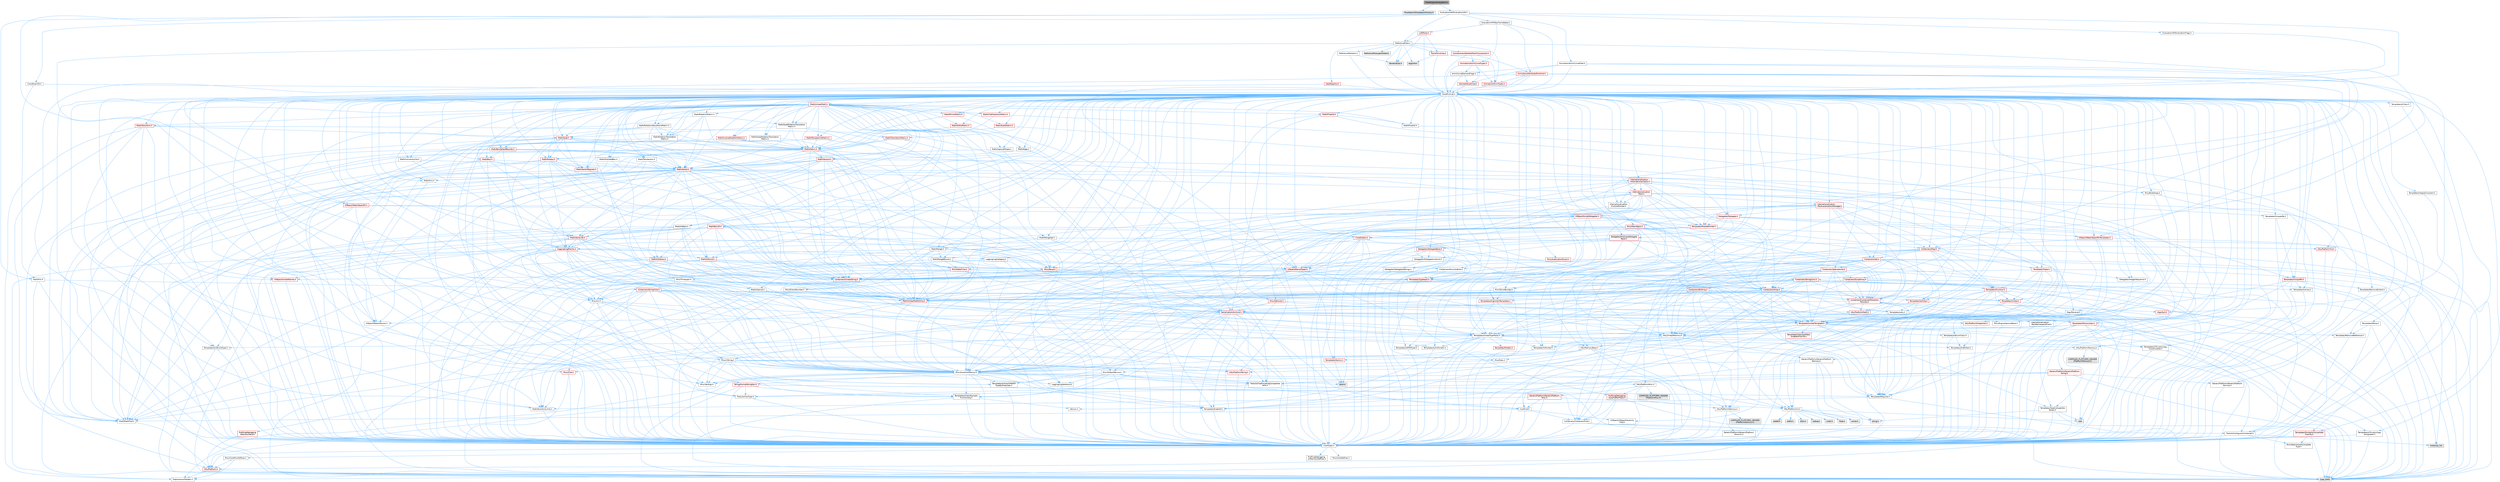 digraph "PoseHistoryEvaluation.h"
{
 // INTERACTIVE_SVG=YES
 // LATEX_PDF_SIZE
  bgcolor="transparent";
  edge [fontname=Helvetica,fontsize=10,labelfontname=Helvetica,labelfontsize=10];
  node [fontname=Helvetica,fontsize=10,shape=box,height=0.2,width=0.4];
  Node1 [id="Node000001",label="PoseHistoryEvaluation.h",height=0.2,width=0.4,color="gray40", fillcolor="grey60", style="filled", fontcolor="black",tooltip=" "];
  Node1 -> Node2 [id="edge1_Node000001_Node000002",color="steelblue1",style="solid",tooltip=" "];
  Node2 [id="Node000002",label="PoseSearch/PoseSearchHistory.h",height=0.2,width=0.4,color="grey60", fillcolor="#E0E0E0", style="filled",tooltip=" "];
  Node1 -> Node3 [id="edge2_Node000001_Node000003",color="steelblue1",style="solid",tooltip=" "];
  Node3 [id="Node000003",label="EvaluationVM/EvaluationVM.h",height=0.2,width=0.4,color="grey40", fillcolor="white", style="filled",URL="$d0/d71/EvaluationVM_8h.html",tooltip=" "];
  Node3 -> Node4 [id="edge3_Node000003_Node000004",color="steelblue1",style="solid",tooltip=" "];
  Node4 [id="Node000004",label="CoreMinimal.h",height=0.2,width=0.4,color="grey40", fillcolor="white", style="filled",URL="$d7/d67/CoreMinimal_8h.html",tooltip=" "];
  Node4 -> Node5 [id="edge4_Node000004_Node000005",color="steelblue1",style="solid",tooltip=" "];
  Node5 [id="Node000005",label="CoreTypes.h",height=0.2,width=0.4,color="grey40", fillcolor="white", style="filled",URL="$dc/dec/CoreTypes_8h.html",tooltip=" "];
  Node5 -> Node6 [id="edge5_Node000005_Node000006",color="steelblue1",style="solid",tooltip=" "];
  Node6 [id="Node000006",label="HAL/Platform.h",height=0.2,width=0.4,color="red", fillcolor="#FFF0F0", style="filled",URL="$d9/dd0/Platform_8h.html",tooltip=" "];
  Node6 -> Node9 [id="edge6_Node000006_Node000009",color="steelblue1",style="solid",tooltip=" "];
  Node9 [id="Node000009",label="type_traits",height=0.2,width=0.4,color="grey60", fillcolor="#E0E0E0", style="filled",tooltip=" "];
  Node6 -> Node10 [id="edge7_Node000006_Node000010",color="steelblue1",style="solid",tooltip=" "];
  Node10 [id="Node000010",label="PreprocessorHelpers.h",height=0.2,width=0.4,color="grey40", fillcolor="white", style="filled",URL="$db/ddb/PreprocessorHelpers_8h.html",tooltip=" "];
  Node5 -> Node16 [id="edge8_Node000005_Node000016",color="steelblue1",style="solid",tooltip=" "];
  Node16 [id="Node000016",label="ProfilingDebugging\l/UMemoryDefines.h",height=0.2,width=0.4,color="grey40", fillcolor="white", style="filled",URL="$d2/da2/UMemoryDefines_8h.html",tooltip=" "];
  Node5 -> Node17 [id="edge9_Node000005_Node000017",color="steelblue1",style="solid",tooltip=" "];
  Node17 [id="Node000017",label="Misc/CoreMiscDefines.h",height=0.2,width=0.4,color="grey40", fillcolor="white", style="filled",URL="$da/d38/CoreMiscDefines_8h.html",tooltip=" "];
  Node17 -> Node6 [id="edge10_Node000017_Node000006",color="steelblue1",style="solid",tooltip=" "];
  Node17 -> Node10 [id="edge11_Node000017_Node000010",color="steelblue1",style="solid",tooltip=" "];
  Node5 -> Node18 [id="edge12_Node000005_Node000018",color="steelblue1",style="solid",tooltip=" "];
  Node18 [id="Node000018",label="Misc/CoreDefines.h",height=0.2,width=0.4,color="grey40", fillcolor="white", style="filled",URL="$d3/dd2/CoreDefines_8h.html",tooltip=" "];
  Node4 -> Node19 [id="edge13_Node000004_Node000019",color="steelblue1",style="solid",tooltip=" "];
  Node19 [id="Node000019",label="CoreFwd.h",height=0.2,width=0.4,color="grey40", fillcolor="white", style="filled",URL="$d1/d1e/CoreFwd_8h.html",tooltip=" "];
  Node19 -> Node5 [id="edge14_Node000019_Node000005",color="steelblue1",style="solid",tooltip=" "];
  Node19 -> Node20 [id="edge15_Node000019_Node000020",color="steelblue1",style="solid",tooltip=" "];
  Node20 [id="Node000020",label="Containers/ContainersFwd.h",height=0.2,width=0.4,color="grey40", fillcolor="white", style="filled",URL="$d4/d0a/ContainersFwd_8h.html",tooltip=" "];
  Node20 -> Node6 [id="edge16_Node000020_Node000006",color="steelblue1",style="solid",tooltip=" "];
  Node20 -> Node5 [id="edge17_Node000020_Node000005",color="steelblue1",style="solid",tooltip=" "];
  Node20 -> Node21 [id="edge18_Node000020_Node000021",color="steelblue1",style="solid",tooltip=" "];
  Node21 [id="Node000021",label="Traits/IsContiguousContainer.h",height=0.2,width=0.4,color="grey40", fillcolor="white", style="filled",URL="$d5/d3c/IsContiguousContainer_8h.html",tooltip=" "];
  Node21 -> Node5 [id="edge19_Node000021_Node000005",color="steelblue1",style="solid",tooltip=" "];
  Node21 -> Node22 [id="edge20_Node000021_Node000022",color="steelblue1",style="solid",tooltip=" "];
  Node22 [id="Node000022",label="Misc/StaticAssertComplete\lType.h",height=0.2,width=0.4,color="grey40", fillcolor="white", style="filled",URL="$d5/d4e/StaticAssertCompleteType_8h.html",tooltip=" "];
  Node21 -> Node23 [id="edge21_Node000021_Node000023",color="steelblue1",style="solid",tooltip=" "];
  Node23 [id="Node000023",label="initializer_list",height=0.2,width=0.4,color="grey60", fillcolor="#E0E0E0", style="filled",tooltip=" "];
  Node19 -> Node24 [id="edge22_Node000019_Node000024",color="steelblue1",style="solid",tooltip=" "];
  Node24 [id="Node000024",label="Math/MathFwd.h",height=0.2,width=0.4,color="grey40", fillcolor="white", style="filled",URL="$d2/d10/MathFwd_8h.html",tooltip=" "];
  Node24 -> Node6 [id="edge23_Node000024_Node000006",color="steelblue1",style="solid",tooltip=" "];
  Node19 -> Node25 [id="edge24_Node000019_Node000025",color="steelblue1",style="solid",tooltip=" "];
  Node25 [id="Node000025",label="UObject/UObjectHierarchy\lFwd.h",height=0.2,width=0.4,color="grey40", fillcolor="white", style="filled",URL="$d3/d13/UObjectHierarchyFwd_8h.html",tooltip=" "];
  Node4 -> Node25 [id="edge25_Node000004_Node000025",color="steelblue1",style="solid",tooltip=" "];
  Node4 -> Node20 [id="edge26_Node000004_Node000020",color="steelblue1",style="solid",tooltip=" "];
  Node4 -> Node26 [id="edge27_Node000004_Node000026",color="steelblue1",style="solid",tooltip=" "];
  Node26 [id="Node000026",label="Misc/VarArgs.h",height=0.2,width=0.4,color="grey40", fillcolor="white", style="filled",URL="$d5/d6f/VarArgs_8h.html",tooltip=" "];
  Node26 -> Node5 [id="edge28_Node000026_Node000005",color="steelblue1",style="solid",tooltip=" "];
  Node4 -> Node27 [id="edge29_Node000004_Node000027",color="steelblue1",style="solid",tooltip=" "];
  Node27 [id="Node000027",label="Logging/LogVerbosity.h",height=0.2,width=0.4,color="grey40", fillcolor="white", style="filled",URL="$d2/d8f/LogVerbosity_8h.html",tooltip=" "];
  Node27 -> Node5 [id="edge30_Node000027_Node000005",color="steelblue1",style="solid",tooltip=" "];
  Node4 -> Node28 [id="edge31_Node000004_Node000028",color="steelblue1",style="solid",tooltip=" "];
  Node28 [id="Node000028",label="Misc/OutputDevice.h",height=0.2,width=0.4,color="grey40", fillcolor="white", style="filled",URL="$d7/d32/OutputDevice_8h.html",tooltip=" "];
  Node28 -> Node19 [id="edge32_Node000028_Node000019",color="steelblue1",style="solid",tooltip=" "];
  Node28 -> Node5 [id="edge33_Node000028_Node000005",color="steelblue1",style="solid",tooltip=" "];
  Node28 -> Node27 [id="edge34_Node000028_Node000027",color="steelblue1",style="solid",tooltip=" "];
  Node28 -> Node26 [id="edge35_Node000028_Node000026",color="steelblue1",style="solid",tooltip=" "];
  Node28 -> Node29 [id="edge36_Node000028_Node000029",color="steelblue1",style="solid",tooltip=" "];
  Node29 [id="Node000029",label="Templates/IsArrayOrRefOf\lTypeByPredicate.h",height=0.2,width=0.4,color="grey40", fillcolor="white", style="filled",URL="$d6/da1/IsArrayOrRefOfTypeByPredicate_8h.html",tooltip=" "];
  Node29 -> Node5 [id="edge37_Node000029_Node000005",color="steelblue1",style="solid",tooltip=" "];
  Node28 -> Node30 [id="edge38_Node000028_Node000030",color="steelblue1",style="solid",tooltip=" "];
  Node30 [id="Node000030",label="Templates/IsValidVariadic\lFunctionArg.h",height=0.2,width=0.4,color="grey40", fillcolor="white", style="filled",URL="$d0/dc8/IsValidVariadicFunctionArg_8h.html",tooltip=" "];
  Node30 -> Node5 [id="edge39_Node000030_Node000005",color="steelblue1",style="solid",tooltip=" "];
  Node30 -> Node31 [id="edge40_Node000030_Node000031",color="steelblue1",style="solid",tooltip=" "];
  Node31 [id="Node000031",label="IsEnum.h",height=0.2,width=0.4,color="grey40", fillcolor="white", style="filled",URL="$d4/de5/IsEnum_8h.html",tooltip=" "];
  Node30 -> Node9 [id="edge41_Node000030_Node000009",color="steelblue1",style="solid",tooltip=" "];
  Node28 -> Node32 [id="edge42_Node000028_Node000032",color="steelblue1",style="solid",tooltip=" "];
  Node32 [id="Node000032",label="Traits/IsCharEncodingCompatible\lWith.h",height=0.2,width=0.4,color="grey40", fillcolor="white", style="filled",URL="$df/dd1/IsCharEncodingCompatibleWith_8h.html",tooltip=" "];
  Node32 -> Node9 [id="edge43_Node000032_Node000009",color="steelblue1",style="solid",tooltip=" "];
  Node32 -> Node33 [id="edge44_Node000032_Node000033",color="steelblue1",style="solid",tooltip=" "];
  Node33 [id="Node000033",label="Traits/IsCharType.h",height=0.2,width=0.4,color="grey40", fillcolor="white", style="filled",URL="$db/d51/IsCharType_8h.html",tooltip=" "];
  Node33 -> Node5 [id="edge45_Node000033_Node000005",color="steelblue1",style="solid",tooltip=" "];
  Node4 -> Node34 [id="edge46_Node000004_Node000034",color="steelblue1",style="solid",tooltip=" "];
  Node34 [id="Node000034",label="HAL/PlatformCrt.h",height=0.2,width=0.4,color="grey40", fillcolor="white", style="filled",URL="$d8/d75/PlatformCrt_8h.html",tooltip=" "];
  Node34 -> Node35 [id="edge47_Node000034_Node000035",color="steelblue1",style="solid",tooltip=" "];
  Node35 [id="Node000035",label="new",height=0.2,width=0.4,color="grey60", fillcolor="#E0E0E0", style="filled",tooltip=" "];
  Node34 -> Node36 [id="edge48_Node000034_Node000036",color="steelblue1",style="solid",tooltip=" "];
  Node36 [id="Node000036",label="wchar.h",height=0.2,width=0.4,color="grey60", fillcolor="#E0E0E0", style="filled",tooltip=" "];
  Node34 -> Node37 [id="edge49_Node000034_Node000037",color="steelblue1",style="solid",tooltip=" "];
  Node37 [id="Node000037",label="stddef.h",height=0.2,width=0.4,color="grey60", fillcolor="#E0E0E0", style="filled",tooltip=" "];
  Node34 -> Node38 [id="edge50_Node000034_Node000038",color="steelblue1",style="solid",tooltip=" "];
  Node38 [id="Node000038",label="stdlib.h",height=0.2,width=0.4,color="grey60", fillcolor="#E0E0E0", style="filled",tooltip=" "];
  Node34 -> Node39 [id="edge51_Node000034_Node000039",color="steelblue1",style="solid",tooltip=" "];
  Node39 [id="Node000039",label="stdio.h",height=0.2,width=0.4,color="grey60", fillcolor="#E0E0E0", style="filled",tooltip=" "];
  Node34 -> Node40 [id="edge52_Node000034_Node000040",color="steelblue1",style="solid",tooltip=" "];
  Node40 [id="Node000040",label="stdarg.h",height=0.2,width=0.4,color="grey60", fillcolor="#E0E0E0", style="filled",tooltip=" "];
  Node34 -> Node41 [id="edge53_Node000034_Node000041",color="steelblue1",style="solid",tooltip=" "];
  Node41 [id="Node000041",label="math.h",height=0.2,width=0.4,color="grey60", fillcolor="#E0E0E0", style="filled",tooltip=" "];
  Node34 -> Node42 [id="edge54_Node000034_Node000042",color="steelblue1",style="solid",tooltip=" "];
  Node42 [id="Node000042",label="float.h",height=0.2,width=0.4,color="grey60", fillcolor="#E0E0E0", style="filled",tooltip=" "];
  Node34 -> Node43 [id="edge55_Node000034_Node000043",color="steelblue1",style="solid",tooltip=" "];
  Node43 [id="Node000043",label="string.h",height=0.2,width=0.4,color="grey60", fillcolor="#E0E0E0", style="filled",tooltip=" "];
  Node4 -> Node44 [id="edge56_Node000004_Node000044",color="steelblue1",style="solid",tooltip=" "];
  Node44 [id="Node000044",label="HAL/PlatformMisc.h",height=0.2,width=0.4,color="grey40", fillcolor="white", style="filled",URL="$d0/df5/PlatformMisc_8h.html",tooltip=" "];
  Node44 -> Node5 [id="edge57_Node000044_Node000005",color="steelblue1",style="solid",tooltip=" "];
  Node44 -> Node45 [id="edge58_Node000044_Node000045",color="steelblue1",style="solid",tooltip=" "];
  Node45 [id="Node000045",label="GenericPlatform/GenericPlatform\lMisc.h",height=0.2,width=0.4,color="red", fillcolor="#FFF0F0", style="filled",URL="$db/d9a/GenericPlatformMisc_8h.html",tooltip=" "];
  Node45 -> Node19 [id="edge59_Node000045_Node000019",color="steelblue1",style="solid",tooltip=" "];
  Node45 -> Node5 [id="edge60_Node000045_Node000005",color="steelblue1",style="solid",tooltip=" "];
  Node45 -> Node34 [id="edge61_Node000045_Node000034",color="steelblue1",style="solid",tooltip=" "];
  Node45 -> Node49 [id="edge62_Node000045_Node000049",color="steelblue1",style="solid",tooltip=" "];
  Node49 [id="Node000049",label="Math/NumericLimits.h",height=0.2,width=0.4,color="grey40", fillcolor="white", style="filled",URL="$df/d1b/NumericLimits_8h.html",tooltip=" "];
  Node49 -> Node5 [id="edge63_Node000049_Node000005",color="steelblue1",style="solid",tooltip=" "];
  Node44 -> Node54 [id="edge64_Node000044_Node000054",color="steelblue1",style="solid",tooltip=" "];
  Node54 [id="Node000054",label="COMPILED_PLATFORM_HEADER\l(PlatformMisc.h)",height=0.2,width=0.4,color="grey60", fillcolor="#E0E0E0", style="filled",tooltip=" "];
  Node44 -> Node55 [id="edge65_Node000044_Node000055",color="steelblue1",style="solid",tooltip=" "];
  Node55 [id="Node000055",label="ProfilingDebugging\l/CpuProfilerTrace.h",height=0.2,width=0.4,color="red", fillcolor="#FFF0F0", style="filled",URL="$da/dcb/CpuProfilerTrace_8h.html",tooltip=" "];
  Node55 -> Node5 [id="edge66_Node000055_Node000005",color="steelblue1",style="solid",tooltip=" "];
  Node55 -> Node20 [id="edge67_Node000055_Node000020",color="steelblue1",style="solid",tooltip=" "];
  Node55 -> Node56 [id="edge68_Node000055_Node000056",color="steelblue1",style="solid",tooltip=" "];
  Node56 [id="Node000056",label="HAL/PlatformAtomics.h",height=0.2,width=0.4,color="grey40", fillcolor="white", style="filled",URL="$d3/d36/PlatformAtomics_8h.html",tooltip=" "];
  Node56 -> Node5 [id="edge69_Node000056_Node000005",color="steelblue1",style="solid",tooltip=" "];
  Node56 -> Node57 [id="edge70_Node000056_Node000057",color="steelblue1",style="solid",tooltip=" "];
  Node57 [id="Node000057",label="GenericPlatform/GenericPlatform\lAtomics.h",height=0.2,width=0.4,color="grey40", fillcolor="white", style="filled",URL="$da/d72/GenericPlatformAtomics_8h.html",tooltip=" "];
  Node57 -> Node5 [id="edge71_Node000057_Node000005",color="steelblue1",style="solid",tooltip=" "];
  Node56 -> Node58 [id="edge72_Node000056_Node000058",color="steelblue1",style="solid",tooltip=" "];
  Node58 [id="Node000058",label="COMPILED_PLATFORM_HEADER\l(PlatformAtomics.h)",height=0.2,width=0.4,color="grey60", fillcolor="#E0E0E0", style="filled",tooltip=" "];
  Node55 -> Node10 [id="edge73_Node000055_Node000010",color="steelblue1",style="solid",tooltip=" "];
  Node4 -> Node63 [id="edge74_Node000004_Node000063",color="steelblue1",style="solid",tooltip=" "];
  Node63 [id="Node000063",label="Misc/AssertionMacros.h",height=0.2,width=0.4,color="grey40", fillcolor="white", style="filled",URL="$d0/dfa/AssertionMacros_8h.html",tooltip=" "];
  Node63 -> Node5 [id="edge75_Node000063_Node000005",color="steelblue1",style="solid",tooltip=" "];
  Node63 -> Node6 [id="edge76_Node000063_Node000006",color="steelblue1",style="solid",tooltip=" "];
  Node63 -> Node44 [id="edge77_Node000063_Node000044",color="steelblue1",style="solid",tooltip=" "];
  Node63 -> Node10 [id="edge78_Node000063_Node000010",color="steelblue1",style="solid",tooltip=" "];
  Node63 -> Node64 [id="edge79_Node000063_Node000064",color="steelblue1",style="solid",tooltip=" "];
  Node64 [id="Node000064",label="Templates/EnableIf.h",height=0.2,width=0.4,color="grey40", fillcolor="white", style="filled",URL="$d7/d60/EnableIf_8h.html",tooltip=" "];
  Node64 -> Node5 [id="edge80_Node000064_Node000005",color="steelblue1",style="solid",tooltip=" "];
  Node63 -> Node29 [id="edge81_Node000063_Node000029",color="steelblue1",style="solid",tooltip=" "];
  Node63 -> Node30 [id="edge82_Node000063_Node000030",color="steelblue1",style="solid",tooltip=" "];
  Node63 -> Node32 [id="edge83_Node000063_Node000032",color="steelblue1",style="solid",tooltip=" "];
  Node63 -> Node26 [id="edge84_Node000063_Node000026",color="steelblue1",style="solid",tooltip=" "];
  Node63 -> Node65 [id="edge85_Node000063_Node000065",color="steelblue1",style="solid",tooltip=" "];
  Node65 [id="Node000065",label="String/FormatStringSan.h",height=0.2,width=0.4,color="red", fillcolor="#FFF0F0", style="filled",URL="$d3/d8b/FormatStringSan_8h.html",tooltip=" "];
  Node65 -> Node9 [id="edge86_Node000065_Node000009",color="steelblue1",style="solid",tooltip=" "];
  Node65 -> Node5 [id="edge87_Node000065_Node000005",color="steelblue1",style="solid",tooltip=" "];
  Node65 -> Node66 [id="edge88_Node000065_Node000066",color="steelblue1",style="solid",tooltip=" "];
  Node66 [id="Node000066",label="Templates/Requires.h",height=0.2,width=0.4,color="grey40", fillcolor="white", style="filled",URL="$dc/d96/Requires_8h.html",tooltip=" "];
  Node66 -> Node64 [id="edge89_Node000066_Node000064",color="steelblue1",style="solid",tooltip=" "];
  Node66 -> Node9 [id="edge90_Node000066_Node000009",color="steelblue1",style="solid",tooltip=" "];
  Node65 -> Node30 [id="edge91_Node000065_Node000030",color="steelblue1",style="solid",tooltip=" "];
  Node65 -> Node33 [id="edge92_Node000065_Node000033",color="steelblue1",style="solid",tooltip=" "];
  Node65 -> Node20 [id="edge93_Node000065_Node000020",color="steelblue1",style="solid",tooltip=" "];
  Node63 -> Node71 [id="edge94_Node000063_Node000071",color="steelblue1",style="solid",tooltip=" "];
  Node71 [id="Node000071",label="atomic",height=0.2,width=0.4,color="grey60", fillcolor="#E0E0E0", style="filled",tooltip=" "];
  Node4 -> Node72 [id="edge95_Node000004_Node000072",color="steelblue1",style="solid",tooltip=" "];
  Node72 [id="Node000072",label="Templates/IsPointer.h",height=0.2,width=0.4,color="grey40", fillcolor="white", style="filled",URL="$d7/d05/IsPointer_8h.html",tooltip=" "];
  Node72 -> Node5 [id="edge96_Node000072_Node000005",color="steelblue1",style="solid",tooltip=" "];
  Node4 -> Node73 [id="edge97_Node000004_Node000073",color="steelblue1",style="solid",tooltip=" "];
  Node73 [id="Node000073",label="HAL/PlatformMemory.h",height=0.2,width=0.4,color="grey40", fillcolor="white", style="filled",URL="$de/d68/PlatformMemory_8h.html",tooltip=" "];
  Node73 -> Node5 [id="edge98_Node000073_Node000005",color="steelblue1",style="solid",tooltip=" "];
  Node73 -> Node74 [id="edge99_Node000073_Node000074",color="steelblue1",style="solid",tooltip=" "];
  Node74 [id="Node000074",label="GenericPlatform/GenericPlatform\lMemory.h",height=0.2,width=0.4,color="grey40", fillcolor="white", style="filled",URL="$dd/d22/GenericPlatformMemory_8h.html",tooltip=" "];
  Node74 -> Node19 [id="edge100_Node000074_Node000019",color="steelblue1",style="solid",tooltip=" "];
  Node74 -> Node5 [id="edge101_Node000074_Node000005",color="steelblue1",style="solid",tooltip=" "];
  Node74 -> Node75 [id="edge102_Node000074_Node000075",color="steelblue1",style="solid",tooltip=" "];
  Node75 [id="Node000075",label="HAL/PlatformString.h",height=0.2,width=0.4,color="red", fillcolor="#FFF0F0", style="filled",URL="$db/db5/PlatformString_8h.html",tooltip=" "];
  Node75 -> Node5 [id="edge103_Node000075_Node000005",color="steelblue1",style="solid",tooltip=" "];
  Node74 -> Node43 [id="edge104_Node000074_Node000043",color="steelblue1",style="solid",tooltip=" "];
  Node74 -> Node36 [id="edge105_Node000074_Node000036",color="steelblue1",style="solid",tooltip=" "];
  Node73 -> Node77 [id="edge106_Node000073_Node000077",color="steelblue1",style="solid",tooltip=" "];
  Node77 [id="Node000077",label="COMPILED_PLATFORM_HEADER\l(PlatformMemory.h)",height=0.2,width=0.4,color="grey60", fillcolor="#E0E0E0", style="filled",tooltip=" "];
  Node4 -> Node56 [id="edge107_Node000004_Node000056",color="steelblue1",style="solid",tooltip=" "];
  Node4 -> Node78 [id="edge108_Node000004_Node000078",color="steelblue1",style="solid",tooltip=" "];
  Node78 [id="Node000078",label="Misc/Exec.h",height=0.2,width=0.4,color="grey40", fillcolor="white", style="filled",URL="$de/ddb/Exec_8h.html",tooltip=" "];
  Node78 -> Node5 [id="edge109_Node000078_Node000005",color="steelblue1",style="solid",tooltip=" "];
  Node78 -> Node63 [id="edge110_Node000078_Node000063",color="steelblue1",style="solid",tooltip=" "];
  Node4 -> Node79 [id="edge111_Node000004_Node000079",color="steelblue1",style="solid",tooltip=" "];
  Node79 [id="Node000079",label="HAL/MemoryBase.h",height=0.2,width=0.4,color="grey40", fillcolor="white", style="filled",URL="$d6/d9f/MemoryBase_8h.html",tooltip=" "];
  Node79 -> Node5 [id="edge112_Node000079_Node000005",color="steelblue1",style="solid",tooltip=" "];
  Node79 -> Node56 [id="edge113_Node000079_Node000056",color="steelblue1",style="solid",tooltip=" "];
  Node79 -> Node34 [id="edge114_Node000079_Node000034",color="steelblue1",style="solid",tooltip=" "];
  Node79 -> Node78 [id="edge115_Node000079_Node000078",color="steelblue1",style="solid",tooltip=" "];
  Node79 -> Node28 [id="edge116_Node000079_Node000028",color="steelblue1",style="solid",tooltip=" "];
  Node79 -> Node80 [id="edge117_Node000079_Node000080",color="steelblue1",style="solid",tooltip=" "];
  Node80 [id="Node000080",label="Templates/Atomic.h",height=0.2,width=0.4,color="red", fillcolor="#FFF0F0", style="filled",URL="$d3/d91/Atomic_8h.html",tooltip=" "];
  Node80 -> Node71 [id="edge118_Node000080_Node000071",color="steelblue1",style="solid",tooltip=" "];
  Node4 -> Node89 [id="edge119_Node000004_Node000089",color="steelblue1",style="solid",tooltip=" "];
  Node89 [id="Node000089",label="HAL/UnrealMemory.h",height=0.2,width=0.4,color="grey40", fillcolor="white", style="filled",URL="$d9/d96/UnrealMemory_8h.html",tooltip=" "];
  Node89 -> Node5 [id="edge120_Node000089_Node000005",color="steelblue1",style="solid",tooltip=" "];
  Node89 -> Node74 [id="edge121_Node000089_Node000074",color="steelblue1",style="solid",tooltip=" "];
  Node89 -> Node79 [id="edge122_Node000089_Node000079",color="steelblue1",style="solid",tooltip=" "];
  Node89 -> Node73 [id="edge123_Node000089_Node000073",color="steelblue1",style="solid",tooltip=" "];
  Node89 -> Node90 [id="edge124_Node000089_Node000090",color="steelblue1",style="solid",tooltip=" "];
  Node90 [id="Node000090",label="ProfilingDebugging\l/MemoryTrace.h",height=0.2,width=0.4,color="red", fillcolor="#FFF0F0", style="filled",URL="$da/dd7/MemoryTrace_8h.html",tooltip=" "];
  Node90 -> Node6 [id="edge125_Node000090_Node000006",color="steelblue1",style="solid",tooltip=" "];
  Node89 -> Node72 [id="edge126_Node000089_Node000072",color="steelblue1",style="solid",tooltip=" "];
  Node4 -> Node91 [id="edge127_Node000004_Node000091",color="steelblue1",style="solid",tooltip=" "];
  Node91 [id="Node000091",label="Templates/IsArithmetic.h",height=0.2,width=0.4,color="grey40", fillcolor="white", style="filled",URL="$d2/d5d/IsArithmetic_8h.html",tooltip=" "];
  Node91 -> Node5 [id="edge128_Node000091_Node000005",color="steelblue1",style="solid",tooltip=" "];
  Node4 -> Node85 [id="edge129_Node000004_Node000085",color="steelblue1",style="solid",tooltip=" "];
  Node85 [id="Node000085",label="Templates/AndOrNot.h",height=0.2,width=0.4,color="grey40", fillcolor="white", style="filled",URL="$db/d0a/AndOrNot_8h.html",tooltip=" "];
  Node85 -> Node5 [id="edge130_Node000085_Node000005",color="steelblue1",style="solid",tooltip=" "];
  Node4 -> Node92 [id="edge131_Node000004_Node000092",color="steelblue1",style="solid",tooltip=" "];
  Node92 [id="Node000092",label="Templates/IsPODType.h",height=0.2,width=0.4,color="grey40", fillcolor="white", style="filled",URL="$d7/db1/IsPODType_8h.html",tooltip=" "];
  Node92 -> Node5 [id="edge132_Node000092_Node000005",color="steelblue1",style="solid",tooltip=" "];
  Node4 -> Node93 [id="edge133_Node000004_Node000093",color="steelblue1",style="solid",tooltip=" "];
  Node93 [id="Node000093",label="Templates/IsUECoreType.h",height=0.2,width=0.4,color="grey40", fillcolor="white", style="filled",URL="$d1/db8/IsUECoreType_8h.html",tooltip=" "];
  Node93 -> Node5 [id="edge134_Node000093_Node000005",color="steelblue1",style="solid",tooltip=" "];
  Node93 -> Node9 [id="edge135_Node000093_Node000009",color="steelblue1",style="solid",tooltip=" "];
  Node4 -> Node86 [id="edge136_Node000004_Node000086",color="steelblue1",style="solid",tooltip=" "];
  Node86 [id="Node000086",label="Templates/IsTriviallyCopy\lConstructible.h",height=0.2,width=0.4,color="grey40", fillcolor="white", style="filled",URL="$d3/d78/IsTriviallyCopyConstructible_8h.html",tooltip=" "];
  Node86 -> Node5 [id="edge137_Node000086_Node000005",color="steelblue1",style="solid",tooltip=" "];
  Node86 -> Node9 [id="edge138_Node000086_Node000009",color="steelblue1",style="solid",tooltip=" "];
  Node4 -> Node94 [id="edge139_Node000004_Node000094",color="steelblue1",style="solid",tooltip=" "];
  Node94 [id="Node000094",label="Templates/UnrealTypeTraits.h",height=0.2,width=0.4,color="grey40", fillcolor="white", style="filled",URL="$d2/d2d/UnrealTypeTraits_8h.html",tooltip=" "];
  Node94 -> Node5 [id="edge140_Node000094_Node000005",color="steelblue1",style="solid",tooltip=" "];
  Node94 -> Node72 [id="edge141_Node000094_Node000072",color="steelblue1",style="solid",tooltip=" "];
  Node94 -> Node63 [id="edge142_Node000094_Node000063",color="steelblue1",style="solid",tooltip=" "];
  Node94 -> Node85 [id="edge143_Node000094_Node000085",color="steelblue1",style="solid",tooltip=" "];
  Node94 -> Node64 [id="edge144_Node000094_Node000064",color="steelblue1",style="solid",tooltip=" "];
  Node94 -> Node91 [id="edge145_Node000094_Node000091",color="steelblue1",style="solid",tooltip=" "];
  Node94 -> Node31 [id="edge146_Node000094_Node000031",color="steelblue1",style="solid",tooltip=" "];
  Node94 -> Node95 [id="edge147_Node000094_Node000095",color="steelblue1",style="solid",tooltip=" "];
  Node95 [id="Node000095",label="Templates/Models.h",height=0.2,width=0.4,color="red", fillcolor="#FFF0F0", style="filled",URL="$d3/d0c/Models_8h.html",tooltip=" "];
  Node94 -> Node92 [id="edge148_Node000094_Node000092",color="steelblue1",style="solid",tooltip=" "];
  Node94 -> Node93 [id="edge149_Node000094_Node000093",color="steelblue1",style="solid",tooltip=" "];
  Node94 -> Node86 [id="edge150_Node000094_Node000086",color="steelblue1",style="solid",tooltip=" "];
  Node4 -> Node64 [id="edge151_Node000004_Node000064",color="steelblue1",style="solid",tooltip=" "];
  Node4 -> Node96 [id="edge152_Node000004_Node000096",color="steelblue1",style="solid",tooltip=" "];
  Node96 [id="Node000096",label="Templates/RemoveReference.h",height=0.2,width=0.4,color="grey40", fillcolor="white", style="filled",URL="$da/dbe/RemoveReference_8h.html",tooltip=" "];
  Node96 -> Node5 [id="edge153_Node000096_Node000005",color="steelblue1",style="solid",tooltip=" "];
  Node4 -> Node97 [id="edge154_Node000004_Node000097",color="steelblue1",style="solid",tooltip=" "];
  Node97 [id="Node000097",label="Templates/IntegralConstant.h",height=0.2,width=0.4,color="grey40", fillcolor="white", style="filled",URL="$db/d1b/IntegralConstant_8h.html",tooltip=" "];
  Node97 -> Node5 [id="edge155_Node000097_Node000005",color="steelblue1",style="solid",tooltip=" "];
  Node4 -> Node98 [id="edge156_Node000004_Node000098",color="steelblue1",style="solid",tooltip=" "];
  Node98 [id="Node000098",label="Templates/IsClass.h",height=0.2,width=0.4,color="grey40", fillcolor="white", style="filled",URL="$db/dcb/IsClass_8h.html",tooltip=" "];
  Node98 -> Node5 [id="edge157_Node000098_Node000005",color="steelblue1",style="solid",tooltip=" "];
  Node4 -> Node99 [id="edge158_Node000004_Node000099",color="steelblue1",style="solid",tooltip=" "];
  Node99 [id="Node000099",label="Templates/TypeCompatible\lBytes.h",height=0.2,width=0.4,color="grey40", fillcolor="white", style="filled",URL="$df/d0a/TypeCompatibleBytes_8h.html",tooltip=" "];
  Node99 -> Node5 [id="edge159_Node000099_Node000005",color="steelblue1",style="solid",tooltip=" "];
  Node99 -> Node43 [id="edge160_Node000099_Node000043",color="steelblue1",style="solid",tooltip=" "];
  Node99 -> Node35 [id="edge161_Node000099_Node000035",color="steelblue1",style="solid",tooltip=" "];
  Node99 -> Node9 [id="edge162_Node000099_Node000009",color="steelblue1",style="solid",tooltip=" "];
  Node4 -> Node21 [id="edge163_Node000004_Node000021",color="steelblue1",style="solid",tooltip=" "];
  Node4 -> Node100 [id="edge164_Node000004_Node000100",color="steelblue1",style="solid",tooltip=" "];
  Node100 [id="Node000100",label="Templates/UnrealTemplate.h",height=0.2,width=0.4,color="red", fillcolor="#FFF0F0", style="filled",URL="$d4/d24/UnrealTemplate_8h.html",tooltip=" "];
  Node100 -> Node5 [id="edge165_Node000100_Node000005",color="steelblue1",style="solid",tooltip=" "];
  Node100 -> Node72 [id="edge166_Node000100_Node000072",color="steelblue1",style="solid",tooltip=" "];
  Node100 -> Node89 [id="edge167_Node000100_Node000089",color="steelblue1",style="solid",tooltip=" "];
  Node100 -> Node101 [id="edge168_Node000100_Node000101",color="steelblue1",style="solid",tooltip=" "];
  Node101 [id="Node000101",label="Templates/CopyQualifiers\lAndRefsFromTo.h",height=0.2,width=0.4,color="red", fillcolor="#FFF0F0", style="filled",URL="$d3/db3/CopyQualifiersAndRefsFromTo_8h.html",tooltip=" "];
  Node100 -> Node94 [id="edge169_Node000100_Node000094",color="steelblue1",style="solid",tooltip=" "];
  Node100 -> Node96 [id="edge170_Node000100_Node000096",color="steelblue1",style="solid",tooltip=" "];
  Node100 -> Node66 [id="edge171_Node000100_Node000066",color="steelblue1",style="solid",tooltip=" "];
  Node100 -> Node99 [id="edge172_Node000100_Node000099",color="steelblue1",style="solid",tooltip=" "];
  Node100 -> Node21 [id="edge173_Node000100_Node000021",color="steelblue1",style="solid",tooltip=" "];
  Node100 -> Node9 [id="edge174_Node000100_Node000009",color="steelblue1",style="solid",tooltip=" "];
  Node4 -> Node49 [id="edge175_Node000004_Node000049",color="steelblue1",style="solid",tooltip=" "];
  Node4 -> Node104 [id="edge176_Node000004_Node000104",color="steelblue1",style="solid",tooltip=" "];
  Node104 [id="Node000104",label="HAL/PlatformMath.h",height=0.2,width=0.4,color="red", fillcolor="#FFF0F0", style="filled",URL="$dc/d53/PlatformMath_8h.html",tooltip=" "];
  Node104 -> Node5 [id="edge177_Node000104_Node000005",color="steelblue1",style="solid",tooltip=" "];
  Node4 -> Node87 [id="edge178_Node000004_Node000087",color="steelblue1",style="solid",tooltip=" "];
  Node87 [id="Node000087",label="Templates/IsTriviallyCopy\lAssignable.h",height=0.2,width=0.4,color="grey40", fillcolor="white", style="filled",URL="$d2/df2/IsTriviallyCopyAssignable_8h.html",tooltip=" "];
  Node87 -> Node5 [id="edge179_Node000087_Node000005",color="steelblue1",style="solid",tooltip=" "];
  Node87 -> Node9 [id="edge180_Node000087_Node000009",color="steelblue1",style="solid",tooltip=" "];
  Node4 -> Node112 [id="edge181_Node000004_Node000112",color="steelblue1",style="solid",tooltip=" "];
  Node112 [id="Node000112",label="Templates/MemoryOps.h",height=0.2,width=0.4,color="red", fillcolor="#FFF0F0", style="filled",URL="$db/dea/MemoryOps_8h.html",tooltip=" "];
  Node112 -> Node5 [id="edge182_Node000112_Node000005",color="steelblue1",style="solid",tooltip=" "];
  Node112 -> Node89 [id="edge183_Node000112_Node000089",color="steelblue1",style="solid",tooltip=" "];
  Node112 -> Node87 [id="edge184_Node000112_Node000087",color="steelblue1",style="solid",tooltip=" "];
  Node112 -> Node86 [id="edge185_Node000112_Node000086",color="steelblue1",style="solid",tooltip=" "];
  Node112 -> Node66 [id="edge186_Node000112_Node000066",color="steelblue1",style="solid",tooltip=" "];
  Node112 -> Node94 [id="edge187_Node000112_Node000094",color="steelblue1",style="solid",tooltip=" "];
  Node112 -> Node35 [id="edge188_Node000112_Node000035",color="steelblue1",style="solid",tooltip=" "];
  Node112 -> Node9 [id="edge189_Node000112_Node000009",color="steelblue1",style="solid",tooltip=" "];
  Node4 -> Node113 [id="edge190_Node000004_Node000113",color="steelblue1",style="solid",tooltip=" "];
  Node113 [id="Node000113",label="Containers/ContainerAllocation\lPolicies.h",height=0.2,width=0.4,color="red", fillcolor="#FFF0F0", style="filled",URL="$d7/dff/ContainerAllocationPolicies_8h.html",tooltip=" "];
  Node113 -> Node5 [id="edge191_Node000113_Node000005",color="steelblue1",style="solid",tooltip=" "];
  Node113 -> Node113 [id="edge192_Node000113_Node000113",color="steelblue1",style="solid",tooltip=" "];
  Node113 -> Node104 [id="edge193_Node000113_Node000104",color="steelblue1",style="solid",tooltip=" "];
  Node113 -> Node89 [id="edge194_Node000113_Node000089",color="steelblue1",style="solid",tooltip=" "];
  Node113 -> Node49 [id="edge195_Node000113_Node000049",color="steelblue1",style="solid",tooltip=" "];
  Node113 -> Node63 [id="edge196_Node000113_Node000063",color="steelblue1",style="solid",tooltip=" "];
  Node113 -> Node112 [id="edge197_Node000113_Node000112",color="steelblue1",style="solid",tooltip=" "];
  Node113 -> Node99 [id="edge198_Node000113_Node000099",color="steelblue1",style="solid",tooltip=" "];
  Node113 -> Node9 [id="edge199_Node000113_Node000009",color="steelblue1",style="solid",tooltip=" "];
  Node4 -> Node116 [id="edge200_Node000004_Node000116",color="steelblue1",style="solid",tooltip=" "];
  Node116 [id="Node000116",label="Templates/IsEnumClass.h",height=0.2,width=0.4,color="grey40", fillcolor="white", style="filled",URL="$d7/d15/IsEnumClass_8h.html",tooltip=" "];
  Node116 -> Node5 [id="edge201_Node000116_Node000005",color="steelblue1",style="solid",tooltip=" "];
  Node116 -> Node85 [id="edge202_Node000116_Node000085",color="steelblue1",style="solid",tooltip=" "];
  Node4 -> Node117 [id="edge203_Node000004_Node000117",color="steelblue1",style="solid",tooltip=" "];
  Node117 [id="Node000117",label="HAL/PlatformProperties.h",height=0.2,width=0.4,color="red", fillcolor="#FFF0F0", style="filled",URL="$d9/db0/PlatformProperties_8h.html",tooltip=" "];
  Node117 -> Node5 [id="edge204_Node000117_Node000005",color="steelblue1",style="solid",tooltip=" "];
  Node4 -> Node120 [id="edge205_Node000004_Node000120",color="steelblue1",style="solid",tooltip=" "];
  Node120 [id="Node000120",label="Misc/EngineVersionBase.h",height=0.2,width=0.4,color="grey40", fillcolor="white", style="filled",URL="$d5/d2b/EngineVersionBase_8h.html",tooltip=" "];
  Node120 -> Node5 [id="edge206_Node000120_Node000005",color="steelblue1",style="solid",tooltip=" "];
  Node4 -> Node121 [id="edge207_Node000004_Node000121",color="steelblue1",style="solid",tooltip=" "];
  Node121 [id="Node000121",label="Internationalization\l/TextNamespaceFwd.h",height=0.2,width=0.4,color="grey40", fillcolor="white", style="filled",URL="$d8/d97/TextNamespaceFwd_8h.html",tooltip=" "];
  Node121 -> Node5 [id="edge208_Node000121_Node000005",color="steelblue1",style="solid",tooltip=" "];
  Node4 -> Node122 [id="edge209_Node000004_Node000122",color="steelblue1",style="solid",tooltip=" "];
  Node122 [id="Node000122",label="Serialization/Archive.h",height=0.2,width=0.4,color="red", fillcolor="#FFF0F0", style="filled",URL="$d7/d3b/Archive_8h.html",tooltip=" "];
  Node122 -> Node19 [id="edge210_Node000122_Node000019",color="steelblue1",style="solid",tooltip=" "];
  Node122 -> Node5 [id="edge211_Node000122_Node000005",color="steelblue1",style="solid",tooltip=" "];
  Node122 -> Node117 [id="edge212_Node000122_Node000117",color="steelblue1",style="solid",tooltip=" "];
  Node122 -> Node121 [id="edge213_Node000122_Node000121",color="steelblue1",style="solid",tooltip=" "];
  Node122 -> Node24 [id="edge214_Node000122_Node000024",color="steelblue1",style="solid",tooltip=" "];
  Node122 -> Node63 [id="edge215_Node000122_Node000063",color="steelblue1",style="solid",tooltip=" "];
  Node122 -> Node120 [id="edge216_Node000122_Node000120",color="steelblue1",style="solid",tooltip=" "];
  Node122 -> Node26 [id="edge217_Node000122_Node000026",color="steelblue1",style="solid",tooltip=" "];
  Node122 -> Node64 [id="edge218_Node000122_Node000064",color="steelblue1",style="solid",tooltip=" "];
  Node122 -> Node29 [id="edge219_Node000122_Node000029",color="steelblue1",style="solid",tooltip=" "];
  Node122 -> Node116 [id="edge220_Node000122_Node000116",color="steelblue1",style="solid",tooltip=" "];
  Node122 -> Node30 [id="edge221_Node000122_Node000030",color="steelblue1",style="solid",tooltip=" "];
  Node122 -> Node100 [id="edge222_Node000122_Node000100",color="steelblue1",style="solid",tooltip=" "];
  Node122 -> Node32 [id="edge223_Node000122_Node000032",color="steelblue1",style="solid",tooltip=" "];
  Node122 -> Node125 [id="edge224_Node000122_Node000125",color="steelblue1",style="solid",tooltip=" "];
  Node125 [id="Node000125",label="UObject/ObjectVersion.h",height=0.2,width=0.4,color="grey40", fillcolor="white", style="filled",URL="$da/d63/ObjectVersion_8h.html",tooltip=" "];
  Node125 -> Node5 [id="edge225_Node000125_Node000005",color="steelblue1",style="solid",tooltip=" "];
  Node4 -> Node126 [id="edge226_Node000004_Node000126",color="steelblue1",style="solid",tooltip=" "];
  Node126 [id="Node000126",label="Templates/Less.h",height=0.2,width=0.4,color="grey40", fillcolor="white", style="filled",URL="$de/dc8/Less_8h.html",tooltip=" "];
  Node126 -> Node5 [id="edge227_Node000126_Node000005",color="steelblue1",style="solid",tooltip=" "];
  Node126 -> Node100 [id="edge228_Node000126_Node000100",color="steelblue1",style="solid",tooltip=" "];
  Node4 -> Node127 [id="edge229_Node000004_Node000127",color="steelblue1",style="solid",tooltip=" "];
  Node127 [id="Node000127",label="Templates/Sorting.h",height=0.2,width=0.4,color="red", fillcolor="#FFF0F0", style="filled",URL="$d3/d9e/Sorting_8h.html",tooltip=" "];
  Node127 -> Node5 [id="edge230_Node000127_Node000005",color="steelblue1",style="solid",tooltip=" "];
  Node127 -> Node132 [id="edge231_Node000127_Node000132",color="steelblue1",style="solid",tooltip=" "];
  Node132 [id="Node000132",label="Algo/Sort.h",height=0.2,width=0.4,color="red", fillcolor="#FFF0F0", style="filled",URL="$d1/d87/Sort_8h.html",tooltip=" "];
  Node127 -> Node104 [id="edge232_Node000127_Node000104",color="steelblue1",style="solid",tooltip=" "];
  Node127 -> Node126 [id="edge233_Node000127_Node000126",color="steelblue1",style="solid",tooltip=" "];
  Node4 -> Node138 [id="edge234_Node000004_Node000138",color="steelblue1",style="solid",tooltip=" "];
  Node138 [id="Node000138",label="Misc/Char.h",height=0.2,width=0.4,color="red", fillcolor="#FFF0F0", style="filled",URL="$d0/d58/Char_8h.html",tooltip=" "];
  Node138 -> Node5 [id="edge235_Node000138_Node000005",color="steelblue1",style="solid",tooltip=" "];
  Node138 -> Node9 [id="edge236_Node000138_Node000009",color="steelblue1",style="solid",tooltip=" "];
  Node4 -> Node141 [id="edge237_Node000004_Node000141",color="steelblue1",style="solid",tooltip=" "];
  Node141 [id="Node000141",label="GenericPlatform/GenericPlatform\lStricmp.h",height=0.2,width=0.4,color="grey40", fillcolor="white", style="filled",URL="$d2/d86/GenericPlatformStricmp_8h.html",tooltip=" "];
  Node141 -> Node5 [id="edge238_Node000141_Node000005",color="steelblue1",style="solid",tooltip=" "];
  Node4 -> Node142 [id="edge239_Node000004_Node000142",color="steelblue1",style="solid",tooltip=" "];
  Node142 [id="Node000142",label="GenericPlatform/GenericPlatform\lString.h",height=0.2,width=0.4,color="red", fillcolor="#FFF0F0", style="filled",URL="$dd/d20/GenericPlatformString_8h.html",tooltip=" "];
  Node142 -> Node5 [id="edge240_Node000142_Node000005",color="steelblue1",style="solid",tooltip=" "];
  Node142 -> Node141 [id="edge241_Node000142_Node000141",color="steelblue1",style="solid",tooltip=" "];
  Node142 -> Node64 [id="edge242_Node000142_Node000064",color="steelblue1",style="solid",tooltip=" "];
  Node142 -> Node32 [id="edge243_Node000142_Node000032",color="steelblue1",style="solid",tooltip=" "];
  Node142 -> Node33 [id="edge244_Node000142_Node000033",color="steelblue1",style="solid",tooltip=" "];
  Node142 -> Node9 [id="edge245_Node000142_Node000009",color="steelblue1",style="solid",tooltip=" "];
  Node4 -> Node75 [id="edge246_Node000004_Node000075",color="steelblue1",style="solid",tooltip=" "];
  Node4 -> Node145 [id="edge247_Node000004_Node000145",color="steelblue1",style="solid",tooltip=" "];
  Node145 [id="Node000145",label="Misc/CString.h",height=0.2,width=0.4,color="grey40", fillcolor="white", style="filled",URL="$d2/d49/CString_8h.html",tooltip=" "];
  Node145 -> Node5 [id="edge248_Node000145_Node000005",color="steelblue1",style="solid",tooltip=" "];
  Node145 -> Node34 [id="edge249_Node000145_Node000034",color="steelblue1",style="solid",tooltip=" "];
  Node145 -> Node75 [id="edge250_Node000145_Node000075",color="steelblue1",style="solid",tooltip=" "];
  Node145 -> Node63 [id="edge251_Node000145_Node000063",color="steelblue1",style="solid",tooltip=" "];
  Node145 -> Node138 [id="edge252_Node000145_Node000138",color="steelblue1",style="solid",tooltip=" "];
  Node145 -> Node26 [id="edge253_Node000145_Node000026",color="steelblue1",style="solid",tooltip=" "];
  Node145 -> Node29 [id="edge254_Node000145_Node000029",color="steelblue1",style="solid",tooltip=" "];
  Node145 -> Node30 [id="edge255_Node000145_Node000030",color="steelblue1",style="solid",tooltip=" "];
  Node145 -> Node32 [id="edge256_Node000145_Node000032",color="steelblue1",style="solid",tooltip=" "];
  Node4 -> Node146 [id="edge257_Node000004_Node000146",color="steelblue1",style="solid",tooltip=" "];
  Node146 [id="Node000146",label="Misc/Crc.h",height=0.2,width=0.4,color="grey40", fillcolor="white", style="filled",URL="$d4/dd2/Crc_8h.html",tooltip=" "];
  Node146 -> Node5 [id="edge258_Node000146_Node000005",color="steelblue1",style="solid",tooltip=" "];
  Node146 -> Node75 [id="edge259_Node000146_Node000075",color="steelblue1",style="solid",tooltip=" "];
  Node146 -> Node63 [id="edge260_Node000146_Node000063",color="steelblue1",style="solid",tooltip=" "];
  Node146 -> Node145 [id="edge261_Node000146_Node000145",color="steelblue1",style="solid",tooltip=" "];
  Node146 -> Node138 [id="edge262_Node000146_Node000138",color="steelblue1",style="solid",tooltip=" "];
  Node146 -> Node94 [id="edge263_Node000146_Node000094",color="steelblue1",style="solid",tooltip=" "];
  Node146 -> Node33 [id="edge264_Node000146_Node000033",color="steelblue1",style="solid",tooltip=" "];
  Node4 -> Node137 [id="edge265_Node000004_Node000137",color="steelblue1",style="solid",tooltip=" "];
  Node137 [id="Node000137",label="Math/UnrealMathUtility.h",height=0.2,width=0.4,color="red", fillcolor="#FFF0F0", style="filled",URL="$db/db8/UnrealMathUtility_8h.html",tooltip=" "];
  Node137 -> Node5 [id="edge266_Node000137_Node000005",color="steelblue1",style="solid",tooltip=" "];
  Node137 -> Node63 [id="edge267_Node000137_Node000063",color="steelblue1",style="solid",tooltip=" "];
  Node137 -> Node104 [id="edge268_Node000137_Node000104",color="steelblue1",style="solid",tooltip=" "];
  Node137 -> Node24 [id="edge269_Node000137_Node000024",color="steelblue1",style="solid",tooltip=" "];
  Node137 -> Node66 [id="edge270_Node000137_Node000066",color="steelblue1",style="solid",tooltip=" "];
  Node4 -> Node147 [id="edge271_Node000004_Node000147",color="steelblue1",style="solid",tooltip=" "];
  Node147 [id="Node000147",label="Containers/UnrealString.h",height=0.2,width=0.4,color="red", fillcolor="#FFF0F0", style="filled",URL="$d5/dba/UnrealString_8h.html",tooltip=" "];
  Node4 -> Node151 [id="edge272_Node000004_Node000151",color="steelblue1",style="solid",tooltip=" "];
  Node151 [id="Node000151",label="Containers/Array.h",height=0.2,width=0.4,color="red", fillcolor="#FFF0F0", style="filled",URL="$df/dd0/Array_8h.html",tooltip=" "];
  Node151 -> Node5 [id="edge273_Node000151_Node000005",color="steelblue1",style="solid",tooltip=" "];
  Node151 -> Node63 [id="edge274_Node000151_Node000063",color="steelblue1",style="solid",tooltip=" "];
  Node151 -> Node89 [id="edge275_Node000151_Node000089",color="steelblue1",style="solid",tooltip=" "];
  Node151 -> Node94 [id="edge276_Node000151_Node000094",color="steelblue1",style="solid",tooltip=" "];
  Node151 -> Node100 [id="edge277_Node000151_Node000100",color="steelblue1",style="solid",tooltip=" "];
  Node151 -> Node113 [id="edge278_Node000151_Node000113",color="steelblue1",style="solid",tooltip=" "];
  Node151 -> Node122 [id="edge279_Node000151_Node000122",color="steelblue1",style="solid",tooltip=" "];
  Node151 -> Node130 [id="edge280_Node000151_Node000130",color="steelblue1",style="solid",tooltip=" "];
  Node130 [id="Node000130",label="Templates/Invoke.h",height=0.2,width=0.4,color="red", fillcolor="#FFF0F0", style="filled",URL="$d7/deb/Invoke_8h.html",tooltip=" "];
  Node130 -> Node5 [id="edge281_Node000130_Node000005",color="steelblue1",style="solid",tooltip=" "];
  Node130 -> Node100 [id="edge282_Node000130_Node000100",color="steelblue1",style="solid",tooltip=" "];
  Node130 -> Node9 [id="edge283_Node000130_Node000009",color="steelblue1",style="solid",tooltip=" "];
  Node151 -> Node126 [id="edge284_Node000151_Node000126",color="steelblue1",style="solid",tooltip=" "];
  Node151 -> Node66 [id="edge285_Node000151_Node000066",color="steelblue1",style="solid",tooltip=" "];
  Node151 -> Node127 [id="edge286_Node000151_Node000127",color="steelblue1",style="solid",tooltip=" "];
  Node151 -> Node174 [id="edge287_Node000151_Node000174",color="steelblue1",style="solid",tooltip=" "];
  Node174 [id="Node000174",label="Templates/AlignmentTemplates.h",height=0.2,width=0.4,color="red", fillcolor="#FFF0F0", style="filled",URL="$dd/d32/AlignmentTemplates_8h.html",tooltip=" "];
  Node174 -> Node5 [id="edge288_Node000174_Node000005",color="steelblue1",style="solid",tooltip=" "];
  Node174 -> Node72 [id="edge289_Node000174_Node000072",color="steelblue1",style="solid",tooltip=" "];
  Node151 -> Node9 [id="edge290_Node000151_Node000009",color="steelblue1",style="solid",tooltip=" "];
  Node4 -> Node175 [id="edge291_Node000004_Node000175",color="steelblue1",style="solid",tooltip=" "];
  Node175 [id="Node000175",label="Misc/FrameNumber.h",height=0.2,width=0.4,color="grey40", fillcolor="white", style="filled",URL="$dd/dbd/FrameNumber_8h.html",tooltip=" "];
  Node175 -> Node5 [id="edge292_Node000175_Node000005",color="steelblue1",style="solid",tooltip=" "];
  Node175 -> Node49 [id="edge293_Node000175_Node000049",color="steelblue1",style="solid",tooltip=" "];
  Node175 -> Node137 [id="edge294_Node000175_Node000137",color="steelblue1",style="solid",tooltip=" "];
  Node175 -> Node64 [id="edge295_Node000175_Node000064",color="steelblue1",style="solid",tooltip=" "];
  Node175 -> Node94 [id="edge296_Node000175_Node000094",color="steelblue1",style="solid",tooltip=" "];
  Node4 -> Node176 [id="edge297_Node000004_Node000176",color="steelblue1",style="solid",tooltip=" "];
  Node176 [id="Node000176",label="Misc/Timespan.h",height=0.2,width=0.4,color="grey40", fillcolor="white", style="filled",URL="$da/dd9/Timespan_8h.html",tooltip=" "];
  Node176 -> Node5 [id="edge298_Node000176_Node000005",color="steelblue1",style="solid",tooltip=" "];
  Node176 -> Node177 [id="edge299_Node000176_Node000177",color="steelblue1",style="solid",tooltip=" "];
  Node177 [id="Node000177",label="Math/Interval.h",height=0.2,width=0.4,color="grey40", fillcolor="white", style="filled",URL="$d1/d55/Interval_8h.html",tooltip=" "];
  Node177 -> Node5 [id="edge300_Node000177_Node000005",color="steelblue1",style="solid",tooltip=" "];
  Node177 -> Node91 [id="edge301_Node000177_Node000091",color="steelblue1",style="solid",tooltip=" "];
  Node177 -> Node94 [id="edge302_Node000177_Node000094",color="steelblue1",style="solid",tooltip=" "];
  Node177 -> Node49 [id="edge303_Node000177_Node000049",color="steelblue1",style="solid",tooltip=" "];
  Node177 -> Node137 [id="edge304_Node000177_Node000137",color="steelblue1",style="solid",tooltip=" "];
  Node176 -> Node137 [id="edge305_Node000176_Node000137",color="steelblue1",style="solid",tooltip=" "];
  Node176 -> Node63 [id="edge306_Node000176_Node000063",color="steelblue1",style="solid",tooltip=" "];
  Node4 -> Node178 [id="edge307_Node000004_Node000178",color="steelblue1",style="solid",tooltip=" "];
  Node178 [id="Node000178",label="Containers/StringConv.h",height=0.2,width=0.4,color="red", fillcolor="#FFF0F0", style="filled",URL="$d3/ddf/StringConv_8h.html",tooltip=" "];
  Node178 -> Node5 [id="edge308_Node000178_Node000005",color="steelblue1",style="solid",tooltip=" "];
  Node178 -> Node63 [id="edge309_Node000178_Node000063",color="steelblue1",style="solid",tooltip=" "];
  Node178 -> Node113 [id="edge310_Node000178_Node000113",color="steelblue1",style="solid",tooltip=" "];
  Node178 -> Node151 [id="edge311_Node000178_Node000151",color="steelblue1",style="solid",tooltip=" "];
  Node178 -> Node145 [id="edge312_Node000178_Node000145",color="steelblue1",style="solid",tooltip=" "];
  Node178 -> Node179 [id="edge313_Node000178_Node000179",color="steelblue1",style="solid",tooltip=" "];
  Node179 [id="Node000179",label="Templates/IsArray.h",height=0.2,width=0.4,color="grey40", fillcolor="white", style="filled",URL="$d8/d8d/IsArray_8h.html",tooltip=" "];
  Node179 -> Node5 [id="edge314_Node000179_Node000005",color="steelblue1",style="solid",tooltip=" "];
  Node178 -> Node100 [id="edge315_Node000178_Node000100",color="steelblue1",style="solid",tooltip=" "];
  Node178 -> Node94 [id="edge316_Node000178_Node000094",color="steelblue1",style="solid",tooltip=" "];
  Node178 -> Node32 [id="edge317_Node000178_Node000032",color="steelblue1",style="solid",tooltip=" "];
  Node178 -> Node21 [id="edge318_Node000178_Node000021",color="steelblue1",style="solid",tooltip=" "];
  Node178 -> Node9 [id="edge319_Node000178_Node000009",color="steelblue1",style="solid",tooltip=" "];
  Node4 -> Node180 [id="edge320_Node000004_Node000180",color="steelblue1",style="solid",tooltip=" "];
  Node180 [id="Node000180",label="UObject/UnrealNames.h",height=0.2,width=0.4,color="red", fillcolor="#FFF0F0", style="filled",URL="$d8/db1/UnrealNames_8h.html",tooltip=" "];
  Node180 -> Node5 [id="edge321_Node000180_Node000005",color="steelblue1",style="solid",tooltip=" "];
  Node4 -> Node182 [id="edge322_Node000004_Node000182",color="steelblue1",style="solid",tooltip=" "];
  Node182 [id="Node000182",label="UObject/NameTypes.h",height=0.2,width=0.4,color="red", fillcolor="#FFF0F0", style="filled",URL="$d6/d35/NameTypes_8h.html",tooltip=" "];
  Node182 -> Node5 [id="edge323_Node000182_Node000005",color="steelblue1",style="solid",tooltip=" "];
  Node182 -> Node63 [id="edge324_Node000182_Node000063",color="steelblue1",style="solid",tooltip=" "];
  Node182 -> Node89 [id="edge325_Node000182_Node000089",color="steelblue1",style="solid",tooltip=" "];
  Node182 -> Node94 [id="edge326_Node000182_Node000094",color="steelblue1",style="solid",tooltip=" "];
  Node182 -> Node100 [id="edge327_Node000182_Node000100",color="steelblue1",style="solid",tooltip=" "];
  Node182 -> Node147 [id="edge328_Node000182_Node000147",color="steelblue1",style="solid",tooltip=" "];
  Node182 -> Node178 [id="edge329_Node000182_Node000178",color="steelblue1",style="solid",tooltip=" "];
  Node182 -> Node180 [id="edge330_Node000182_Node000180",color="steelblue1",style="solid",tooltip=" "];
  Node182 -> Node80 [id="edge331_Node000182_Node000080",color="steelblue1",style="solid",tooltip=" "];
  Node4 -> Node190 [id="edge332_Node000004_Node000190",color="steelblue1",style="solid",tooltip=" "];
  Node190 [id="Node000190",label="Misc/Parse.h",height=0.2,width=0.4,color="red", fillcolor="#FFF0F0", style="filled",URL="$dc/d71/Parse_8h.html",tooltip=" "];
  Node190 -> Node147 [id="edge333_Node000190_Node000147",color="steelblue1",style="solid",tooltip=" "];
  Node190 -> Node5 [id="edge334_Node000190_Node000005",color="steelblue1",style="solid",tooltip=" "];
  Node190 -> Node34 [id="edge335_Node000190_Node000034",color="steelblue1",style="solid",tooltip=" "];
  Node190 -> Node191 [id="edge336_Node000190_Node000191",color="steelblue1",style="solid",tooltip=" "];
  Node191 [id="Node000191",label="Templates/Function.h",height=0.2,width=0.4,color="red", fillcolor="#FFF0F0", style="filled",URL="$df/df5/Function_8h.html",tooltip=" "];
  Node191 -> Node5 [id="edge337_Node000191_Node000005",color="steelblue1",style="solid",tooltip=" "];
  Node191 -> Node63 [id="edge338_Node000191_Node000063",color="steelblue1",style="solid",tooltip=" "];
  Node191 -> Node89 [id="edge339_Node000191_Node000089",color="steelblue1",style="solid",tooltip=" "];
  Node191 -> Node94 [id="edge340_Node000191_Node000094",color="steelblue1",style="solid",tooltip=" "];
  Node191 -> Node130 [id="edge341_Node000191_Node000130",color="steelblue1",style="solid",tooltip=" "];
  Node191 -> Node100 [id="edge342_Node000191_Node000100",color="steelblue1",style="solid",tooltip=" "];
  Node191 -> Node66 [id="edge343_Node000191_Node000066",color="steelblue1",style="solid",tooltip=" "];
  Node191 -> Node137 [id="edge344_Node000191_Node000137",color="steelblue1",style="solid",tooltip=" "];
  Node191 -> Node35 [id="edge345_Node000191_Node000035",color="steelblue1",style="solid",tooltip=" "];
  Node191 -> Node9 [id="edge346_Node000191_Node000009",color="steelblue1",style="solid",tooltip=" "];
  Node4 -> Node174 [id="edge347_Node000004_Node000174",color="steelblue1",style="solid",tooltip=" "];
  Node4 -> Node193 [id="edge348_Node000004_Node000193",color="steelblue1",style="solid",tooltip=" "];
  Node193 [id="Node000193",label="Misc/StructBuilder.h",height=0.2,width=0.4,color="grey40", fillcolor="white", style="filled",URL="$d9/db3/StructBuilder_8h.html",tooltip=" "];
  Node193 -> Node5 [id="edge349_Node000193_Node000005",color="steelblue1",style="solid",tooltip=" "];
  Node193 -> Node137 [id="edge350_Node000193_Node000137",color="steelblue1",style="solid",tooltip=" "];
  Node193 -> Node174 [id="edge351_Node000193_Node000174",color="steelblue1",style="solid",tooltip=" "];
  Node4 -> Node106 [id="edge352_Node000004_Node000106",color="steelblue1",style="solid",tooltip=" "];
  Node106 [id="Node000106",label="Templates/Decay.h",height=0.2,width=0.4,color="grey40", fillcolor="white", style="filled",URL="$dd/d0f/Decay_8h.html",tooltip=" "];
  Node106 -> Node5 [id="edge353_Node000106_Node000005",color="steelblue1",style="solid",tooltip=" "];
  Node106 -> Node96 [id="edge354_Node000106_Node000096",color="steelblue1",style="solid",tooltip=" "];
  Node106 -> Node9 [id="edge355_Node000106_Node000009",color="steelblue1",style="solid",tooltip=" "];
  Node4 -> Node194 [id="edge356_Node000004_Node000194",color="steelblue1",style="solid",tooltip=" "];
  Node194 [id="Node000194",label="Templates/PointerIsConvertible\lFromTo.h",height=0.2,width=0.4,color="red", fillcolor="#FFF0F0", style="filled",URL="$d6/d65/PointerIsConvertibleFromTo_8h.html",tooltip=" "];
  Node194 -> Node5 [id="edge357_Node000194_Node000005",color="steelblue1",style="solid",tooltip=" "];
  Node194 -> Node22 [id="edge358_Node000194_Node000022",color="steelblue1",style="solid",tooltip=" "];
  Node194 -> Node9 [id="edge359_Node000194_Node000009",color="steelblue1",style="solid",tooltip=" "];
  Node4 -> Node130 [id="edge360_Node000004_Node000130",color="steelblue1",style="solid",tooltip=" "];
  Node4 -> Node191 [id="edge361_Node000004_Node000191",color="steelblue1",style="solid",tooltip=" "];
  Node4 -> Node163 [id="edge362_Node000004_Node000163",color="steelblue1",style="solid",tooltip=" "];
  Node163 [id="Node000163",label="Templates/TypeHash.h",height=0.2,width=0.4,color="red", fillcolor="#FFF0F0", style="filled",URL="$d1/d62/TypeHash_8h.html",tooltip=" "];
  Node163 -> Node5 [id="edge363_Node000163_Node000005",color="steelblue1",style="solid",tooltip=" "];
  Node163 -> Node66 [id="edge364_Node000163_Node000066",color="steelblue1",style="solid",tooltip=" "];
  Node163 -> Node146 [id="edge365_Node000163_Node000146",color="steelblue1",style="solid",tooltip=" "];
  Node163 -> Node9 [id="edge366_Node000163_Node000009",color="steelblue1",style="solid",tooltip=" "];
  Node4 -> Node195 [id="edge367_Node000004_Node000195",color="steelblue1",style="solid",tooltip=" "];
  Node195 [id="Node000195",label="Containers/ScriptArray.h",height=0.2,width=0.4,color="red", fillcolor="#FFF0F0", style="filled",URL="$dc/daf/ScriptArray_8h.html",tooltip=" "];
  Node195 -> Node5 [id="edge368_Node000195_Node000005",color="steelblue1",style="solid",tooltip=" "];
  Node195 -> Node63 [id="edge369_Node000195_Node000063",color="steelblue1",style="solid",tooltip=" "];
  Node195 -> Node89 [id="edge370_Node000195_Node000089",color="steelblue1",style="solid",tooltip=" "];
  Node195 -> Node113 [id="edge371_Node000195_Node000113",color="steelblue1",style="solid",tooltip=" "];
  Node195 -> Node151 [id="edge372_Node000195_Node000151",color="steelblue1",style="solid",tooltip=" "];
  Node195 -> Node23 [id="edge373_Node000195_Node000023",color="steelblue1",style="solid",tooltip=" "];
  Node4 -> Node196 [id="edge374_Node000004_Node000196",color="steelblue1",style="solid",tooltip=" "];
  Node196 [id="Node000196",label="Containers/BitArray.h",height=0.2,width=0.4,color="red", fillcolor="#FFF0F0", style="filled",URL="$d1/de4/BitArray_8h.html",tooltip=" "];
  Node196 -> Node113 [id="edge375_Node000196_Node000113",color="steelblue1",style="solid",tooltip=" "];
  Node196 -> Node5 [id="edge376_Node000196_Node000005",color="steelblue1",style="solid",tooltip=" "];
  Node196 -> Node56 [id="edge377_Node000196_Node000056",color="steelblue1",style="solid",tooltip=" "];
  Node196 -> Node89 [id="edge378_Node000196_Node000089",color="steelblue1",style="solid",tooltip=" "];
  Node196 -> Node137 [id="edge379_Node000196_Node000137",color="steelblue1",style="solid",tooltip=" "];
  Node196 -> Node63 [id="edge380_Node000196_Node000063",color="steelblue1",style="solid",tooltip=" "];
  Node196 -> Node122 [id="edge381_Node000196_Node000122",color="steelblue1",style="solid",tooltip=" "];
  Node196 -> Node64 [id="edge382_Node000196_Node000064",color="steelblue1",style="solid",tooltip=" "];
  Node196 -> Node130 [id="edge383_Node000196_Node000130",color="steelblue1",style="solid",tooltip=" "];
  Node196 -> Node100 [id="edge384_Node000196_Node000100",color="steelblue1",style="solid",tooltip=" "];
  Node196 -> Node94 [id="edge385_Node000196_Node000094",color="steelblue1",style="solid",tooltip=" "];
  Node4 -> Node197 [id="edge386_Node000004_Node000197",color="steelblue1",style="solid",tooltip=" "];
  Node197 [id="Node000197",label="Containers/SparseArray.h",height=0.2,width=0.4,color="red", fillcolor="#FFF0F0", style="filled",URL="$d5/dbf/SparseArray_8h.html",tooltip=" "];
  Node197 -> Node5 [id="edge387_Node000197_Node000005",color="steelblue1",style="solid",tooltip=" "];
  Node197 -> Node63 [id="edge388_Node000197_Node000063",color="steelblue1",style="solid",tooltip=" "];
  Node197 -> Node89 [id="edge389_Node000197_Node000089",color="steelblue1",style="solid",tooltip=" "];
  Node197 -> Node94 [id="edge390_Node000197_Node000094",color="steelblue1",style="solid",tooltip=" "];
  Node197 -> Node100 [id="edge391_Node000197_Node000100",color="steelblue1",style="solid",tooltip=" "];
  Node197 -> Node113 [id="edge392_Node000197_Node000113",color="steelblue1",style="solid",tooltip=" "];
  Node197 -> Node126 [id="edge393_Node000197_Node000126",color="steelblue1",style="solid",tooltip=" "];
  Node197 -> Node151 [id="edge394_Node000197_Node000151",color="steelblue1",style="solid",tooltip=" "];
  Node197 -> Node137 [id="edge395_Node000197_Node000137",color="steelblue1",style="solid",tooltip=" "];
  Node197 -> Node195 [id="edge396_Node000197_Node000195",color="steelblue1",style="solid",tooltip=" "];
  Node197 -> Node196 [id="edge397_Node000197_Node000196",color="steelblue1",style="solid",tooltip=" "];
  Node197 -> Node147 [id="edge398_Node000197_Node000147",color="steelblue1",style="solid",tooltip=" "];
  Node4 -> Node213 [id="edge399_Node000004_Node000213",color="steelblue1",style="solid",tooltip=" "];
  Node213 [id="Node000213",label="Containers/Set.h",height=0.2,width=0.4,color="red", fillcolor="#FFF0F0", style="filled",URL="$d4/d45/Set_8h.html",tooltip=" "];
  Node213 -> Node113 [id="edge400_Node000213_Node000113",color="steelblue1",style="solid",tooltip=" "];
  Node213 -> Node197 [id="edge401_Node000213_Node000197",color="steelblue1",style="solid",tooltip=" "];
  Node213 -> Node20 [id="edge402_Node000213_Node000020",color="steelblue1",style="solid",tooltip=" "];
  Node213 -> Node137 [id="edge403_Node000213_Node000137",color="steelblue1",style="solid",tooltip=" "];
  Node213 -> Node63 [id="edge404_Node000213_Node000063",color="steelblue1",style="solid",tooltip=" "];
  Node213 -> Node193 [id="edge405_Node000213_Node000193",color="steelblue1",style="solid",tooltip=" "];
  Node213 -> Node191 [id="edge406_Node000213_Node000191",color="steelblue1",style="solid",tooltip=" "];
  Node213 -> Node127 [id="edge407_Node000213_Node000127",color="steelblue1",style="solid",tooltip=" "];
  Node213 -> Node163 [id="edge408_Node000213_Node000163",color="steelblue1",style="solid",tooltip=" "];
  Node213 -> Node100 [id="edge409_Node000213_Node000100",color="steelblue1",style="solid",tooltip=" "];
  Node213 -> Node23 [id="edge410_Node000213_Node000023",color="steelblue1",style="solid",tooltip=" "];
  Node213 -> Node9 [id="edge411_Node000213_Node000009",color="steelblue1",style="solid",tooltip=" "];
  Node4 -> Node216 [id="edge412_Node000004_Node000216",color="steelblue1",style="solid",tooltip=" "];
  Node216 [id="Node000216",label="Algo/Reverse.h",height=0.2,width=0.4,color="grey40", fillcolor="white", style="filled",URL="$d5/d93/Reverse_8h.html",tooltip=" "];
  Node216 -> Node5 [id="edge413_Node000216_Node000005",color="steelblue1",style="solid",tooltip=" "];
  Node216 -> Node100 [id="edge414_Node000216_Node000100",color="steelblue1",style="solid",tooltip=" "];
  Node4 -> Node217 [id="edge415_Node000004_Node000217",color="steelblue1",style="solid",tooltip=" "];
  Node217 [id="Node000217",label="Containers/Map.h",height=0.2,width=0.4,color="red", fillcolor="#FFF0F0", style="filled",URL="$df/d79/Map_8h.html",tooltip=" "];
  Node217 -> Node5 [id="edge416_Node000217_Node000005",color="steelblue1",style="solid",tooltip=" "];
  Node217 -> Node216 [id="edge417_Node000217_Node000216",color="steelblue1",style="solid",tooltip=" "];
  Node217 -> Node213 [id="edge418_Node000217_Node000213",color="steelblue1",style="solid",tooltip=" "];
  Node217 -> Node147 [id="edge419_Node000217_Node000147",color="steelblue1",style="solid",tooltip=" "];
  Node217 -> Node63 [id="edge420_Node000217_Node000063",color="steelblue1",style="solid",tooltip=" "];
  Node217 -> Node193 [id="edge421_Node000217_Node000193",color="steelblue1",style="solid",tooltip=" "];
  Node217 -> Node191 [id="edge422_Node000217_Node000191",color="steelblue1",style="solid",tooltip=" "];
  Node217 -> Node127 [id="edge423_Node000217_Node000127",color="steelblue1",style="solid",tooltip=" "];
  Node217 -> Node218 [id="edge424_Node000217_Node000218",color="steelblue1",style="solid",tooltip=" "];
  Node218 [id="Node000218",label="Templates/Tuple.h",height=0.2,width=0.4,color="red", fillcolor="#FFF0F0", style="filled",URL="$d2/d4f/Tuple_8h.html",tooltip=" "];
  Node218 -> Node5 [id="edge425_Node000218_Node000005",color="steelblue1",style="solid",tooltip=" "];
  Node218 -> Node100 [id="edge426_Node000218_Node000100",color="steelblue1",style="solid",tooltip=" "];
  Node218 -> Node219 [id="edge427_Node000218_Node000219",color="steelblue1",style="solid",tooltip=" "];
  Node219 [id="Node000219",label="Delegates/IntegerSequence.h",height=0.2,width=0.4,color="grey40", fillcolor="white", style="filled",URL="$d2/dcc/IntegerSequence_8h.html",tooltip=" "];
  Node219 -> Node5 [id="edge428_Node000219_Node000005",color="steelblue1",style="solid",tooltip=" "];
  Node218 -> Node130 [id="edge429_Node000218_Node000130",color="steelblue1",style="solid",tooltip=" "];
  Node218 -> Node66 [id="edge430_Node000218_Node000066",color="steelblue1",style="solid",tooltip=" "];
  Node218 -> Node163 [id="edge431_Node000218_Node000163",color="steelblue1",style="solid",tooltip=" "];
  Node218 -> Node9 [id="edge432_Node000218_Node000009",color="steelblue1",style="solid",tooltip=" "];
  Node217 -> Node100 [id="edge433_Node000217_Node000100",color="steelblue1",style="solid",tooltip=" "];
  Node217 -> Node94 [id="edge434_Node000217_Node000094",color="steelblue1",style="solid",tooltip=" "];
  Node217 -> Node9 [id="edge435_Node000217_Node000009",color="steelblue1",style="solid",tooltip=" "];
  Node4 -> Node221 [id="edge436_Node000004_Node000221",color="steelblue1",style="solid",tooltip=" "];
  Node221 [id="Node000221",label="Math/IntPoint.h",height=0.2,width=0.4,color="red", fillcolor="#FFF0F0", style="filled",URL="$d3/df7/IntPoint_8h.html",tooltip=" "];
  Node221 -> Node5 [id="edge437_Node000221_Node000005",color="steelblue1",style="solid",tooltip=" "];
  Node221 -> Node63 [id="edge438_Node000221_Node000063",color="steelblue1",style="solid",tooltip=" "];
  Node221 -> Node190 [id="edge439_Node000221_Node000190",color="steelblue1",style="solid",tooltip=" "];
  Node221 -> Node24 [id="edge440_Node000221_Node000024",color="steelblue1",style="solid",tooltip=" "];
  Node221 -> Node137 [id="edge441_Node000221_Node000137",color="steelblue1",style="solid",tooltip=" "];
  Node221 -> Node147 [id="edge442_Node000221_Node000147",color="steelblue1",style="solid",tooltip=" "];
  Node221 -> Node163 [id="edge443_Node000221_Node000163",color="steelblue1",style="solid",tooltip=" "];
  Node4 -> Node223 [id="edge444_Node000004_Node000223",color="steelblue1",style="solid",tooltip=" "];
  Node223 [id="Node000223",label="Math/IntVector.h",height=0.2,width=0.4,color="red", fillcolor="#FFF0F0", style="filled",URL="$d7/d44/IntVector_8h.html",tooltip=" "];
  Node223 -> Node5 [id="edge445_Node000223_Node000005",color="steelblue1",style="solid",tooltip=" "];
  Node223 -> Node146 [id="edge446_Node000223_Node000146",color="steelblue1",style="solid",tooltip=" "];
  Node223 -> Node190 [id="edge447_Node000223_Node000190",color="steelblue1",style="solid",tooltip=" "];
  Node223 -> Node24 [id="edge448_Node000223_Node000024",color="steelblue1",style="solid",tooltip=" "];
  Node223 -> Node137 [id="edge449_Node000223_Node000137",color="steelblue1",style="solid",tooltip=" "];
  Node223 -> Node147 [id="edge450_Node000223_Node000147",color="steelblue1",style="solid",tooltip=" "];
  Node4 -> Node224 [id="edge451_Node000004_Node000224",color="steelblue1",style="solid",tooltip=" "];
  Node224 [id="Node000224",label="Logging/LogCategory.h",height=0.2,width=0.4,color="grey40", fillcolor="white", style="filled",URL="$d9/d36/LogCategory_8h.html",tooltip=" "];
  Node224 -> Node5 [id="edge452_Node000224_Node000005",color="steelblue1",style="solid",tooltip=" "];
  Node224 -> Node27 [id="edge453_Node000224_Node000027",color="steelblue1",style="solid",tooltip=" "];
  Node224 -> Node182 [id="edge454_Node000224_Node000182",color="steelblue1",style="solid",tooltip=" "];
  Node4 -> Node225 [id="edge455_Node000004_Node000225",color="steelblue1",style="solid",tooltip=" "];
  Node225 [id="Node000225",label="Logging/LogMacros.h",height=0.2,width=0.4,color="red", fillcolor="#FFF0F0", style="filled",URL="$d0/d16/LogMacros_8h.html",tooltip=" "];
  Node225 -> Node147 [id="edge456_Node000225_Node000147",color="steelblue1",style="solid",tooltip=" "];
  Node225 -> Node5 [id="edge457_Node000225_Node000005",color="steelblue1",style="solid",tooltip=" "];
  Node225 -> Node10 [id="edge458_Node000225_Node000010",color="steelblue1",style="solid",tooltip=" "];
  Node225 -> Node224 [id="edge459_Node000225_Node000224",color="steelblue1",style="solid",tooltip=" "];
  Node225 -> Node27 [id="edge460_Node000225_Node000027",color="steelblue1",style="solid",tooltip=" "];
  Node225 -> Node63 [id="edge461_Node000225_Node000063",color="steelblue1",style="solid",tooltip=" "];
  Node225 -> Node26 [id="edge462_Node000225_Node000026",color="steelblue1",style="solid",tooltip=" "];
  Node225 -> Node65 [id="edge463_Node000225_Node000065",color="steelblue1",style="solid",tooltip=" "];
  Node225 -> Node64 [id="edge464_Node000225_Node000064",color="steelblue1",style="solid",tooltip=" "];
  Node225 -> Node29 [id="edge465_Node000225_Node000029",color="steelblue1",style="solid",tooltip=" "];
  Node225 -> Node30 [id="edge466_Node000225_Node000030",color="steelblue1",style="solid",tooltip=" "];
  Node225 -> Node32 [id="edge467_Node000225_Node000032",color="steelblue1",style="solid",tooltip=" "];
  Node225 -> Node9 [id="edge468_Node000225_Node000009",color="steelblue1",style="solid",tooltip=" "];
  Node4 -> Node228 [id="edge469_Node000004_Node000228",color="steelblue1",style="solid",tooltip=" "];
  Node228 [id="Node000228",label="Math/Vector2D.h",height=0.2,width=0.4,color="red", fillcolor="#FFF0F0", style="filled",URL="$d3/db0/Vector2D_8h.html",tooltip=" "];
  Node228 -> Node5 [id="edge470_Node000228_Node000005",color="steelblue1",style="solid",tooltip=" "];
  Node228 -> Node24 [id="edge471_Node000228_Node000024",color="steelblue1",style="solid",tooltip=" "];
  Node228 -> Node63 [id="edge472_Node000228_Node000063",color="steelblue1",style="solid",tooltip=" "];
  Node228 -> Node146 [id="edge473_Node000228_Node000146",color="steelblue1",style="solid",tooltip=" "];
  Node228 -> Node137 [id="edge474_Node000228_Node000137",color="steelblue1",style="solid",tooltip=" "];
  Node228 -> Node147 [id="edge475_Node000228_Node000147",color="steelblue1",style="solid",tooltip=" "];
  Node228 -> Node190 [id="edge476_Node000228_Node000190",color="steelblue1",style="solid",tooltip=" "];
  Node228 -> Node221 [id="edge477_Node000228_Node000221",color="steelblue1",style="solid",tooltip=" "];
  Node228 -> Node225 [id="edge478_Node000228_Node000225",color="steelblue1",style="solid",tooltip=" "];
  Node228 -> Node9 [id="edge479_Node000228_Node000009",color="steelblue1",style="solid",tooltip=" "];
  Node4 -> Node232 [id="edge480_Node000004_Node000232",color="steelblue1",style="solid",tooltip=" "];
  Node232 [id="Node000232",label="Math/IntRect.h",height=0.2,width=0.4,color="grey40", fillcolor="white", style="filled",URL="$d7/d53/IntRect_8h.html",tooltip=" "];
  Node232 -> Node5 [id="edge481_Node000232_Node000005",color="steelblue1",style="solid",tooltip=" "];
  Node232 -> Node24 [id="edge482_Node000232_Node000024",color="steelblue1",style="solid",tooltip=" "];
  Node232 -> Node137 [id="edge483_Node000232_Node000137",color="steelblue1",style="solid",tooltip=" "];
  Node232 -> Node147 [id="edge484_Node000232_Node000147",color="steelblue1",style="solid",tooltip=" "];
  Node232 -> Node221 [id="edge485_Node000232_Node000221",color="steelblue1",style="solid",tooltip=" "];
  Node232 -> Node228 [id="edge486_Node000232_Node000228",color="steelblue1",style="solid",tooltip=" "];
  Node4 -> Node233 [id="edge487_Node000004_Node000233",color="steelblue1",style="solid",tooltip=" "];
  Node233 [id="Node000233",label="Misc/ByteSwap.h",height=0.2,width=0.4,color="grey40", fillcolor="white", style="filled",URL="$dc/dd7/ByteSwap_8h.html",tooltip=" "];
  Node233 -> Node5 [id="edge488_Node000233_Node000005",color="steelblue1",style="solid",tooltip=" "];
  Node233 -> Node34 [id="edge489_Node000233_Node000034",color="steelblue1",style="solid",tooltip=" "];
  Node4 -> Node162 [id="edge490_Node000004_Node000162",color="steelblue1",style="solid",tooltip=" "];
  Node162 [id="Node000162",label="Containers/EnumAsByte.h",height=0.2,width=0.4,color="grey40", fillcolor="white", style="filled",URL="$d6/d9a/EnumAsByte_8h.html",tooltip=" "];
  Node162 -> Node5 [id="edge491_Node000162_Node000005",color="steelblue1",style="solid",tooltip=" "];
  Node162 -> Node92 [id="edge492_Node000162_Node000092",color="steelblue1",style="solid",tooltip=" "];
  Node162 -> Node163 [id="edge493_Node000162_Node000163",color="steelblue1",style="solid",tooltip=" "];
  Node4 -> Node234 [id="edge494_Node000004_Node000234",color="steelblue1",style="solid",tooltip=" "];
  Node234 [id="Node000234",label="HAL/PlatformTLS.h",height=0.2,width=0.4,color="red", fillcolor="#FFF0F0", style="filled",URL="$d0/def/PlatformTLS_8h.html",tooltip=" "];
  Node234 -> Node5 [id="edge495_Node000234_Node000005",color="steelblue1",style="solid",tooltip=" "];
  Node4 -> Node237 [id="edge496_Node000004_Node000237",color="steelblue1",style="solid",tooltip=" "];
  Node237 [id="Node000237",label="CoreGlobals.h",height=0.2,width=0.4,color="red", fillcolor="#FFF0F0", style="filled",URL="$d5/d8c/CoreGlobals_8h.html",tooltip=" "];
  Node237 -> Node147 [id="edge497_Node000237_Node000147",color="steelblue1",style="solid",tooltip=" "];
  Node237 -> Node5 [id="edge498_Node000237_Node000005",color="steelblue1",style="solid",tooltip=" "];
  Node237 -> Node234 [id="edge499_Node000237_Node000234",color="steelblue1",style="solid",tooltip=" "];
  Node237 -> Node225 [id="edge500_Node000237_Node000225",color="steelblue1",style="solid",tooltip=" "];
  Node237 -> Node28 [id="edge501_Node000237_Node000028",color="steelblue1",style="solid",tooltip=" "];
  Node237 -> Node55 [id="edge502_Node000237_Node000055",color="steelblue1",style="solid",tooltip=" "];
  Node237 -> Node80 [id="edge503_Node000237_Node000080",color="steelblue1",style="solid",tooltip=" "];
  Node237 -> Node182 [id="edge504_Node000237_Node000182",color="steelblue1",style="solid",tooltip=" "];
  Node237 -> Node71 [id="edge505_Node000237_Node000071",color="steelblue1",style="solid",tooltip=" "];
  Node4 -> Node238 [id="edge506_Node000004_Node000238",color="steelblue1",style="solid",tooltip=" "];
  Node238 [id="Node000238",label="Templates/SharedPointer.h",height=0.2,width=0.4,color="red", fillcolor="#FFF0F0", style="filled",URL="$d2/d17/SharedPointer_8h.html",tooltip=" "];
  Node238 -> Node5 [id="edge507_Node000238_Node000005",color="steelblue1",style="solid",tooltip=" "];
  Node238 -> Node194 [id="edge508_Node000238_Node000194",color="steelblue1",style="solid",tooltip=" "];
  Node238 -> Node63 [id="edge509_Node000238_Node000063",color="steelblue1",style="solid",tooltip=" "];
  Node238 -> Node89 [id="edge510_Node000238_Node000089",color="steelblue1",style="solid",tooltip=" "];
  Node238 -> Node151 [id="edge511_Node000238_Node000151",color="steelblue1",style="solid",tooltip=" "];
  Node238 -> Node217 [id="edge512_Node000238_Node000217",color="steelblue1",style="solid",tooltip=" "];
  Node238 -> Node237 [id="edge513_Node000238_Node000237",color="steelblue1",style="solid",tooltip=" "];
  Node4 -> Node243 [id="edge514_Node000004_Node000243",color="steelblue1",style="solid",tooltip=" "];
  Node243 [id="Node000243",label="Internationalization\l/CulturePointer.h",height=0.2,width=0.4,color="grey40", fillcolor="white", style="filled",URL="$d6/dbe/CulturePointer_8h.html",tooltip=" "];
  Node243 -> Node5 [id="edge515_Node000243_Node000005",color="steelblue1",style="solid",tooltip=" "];
  Node243 -> Node238 [id="edge516_Node000243_Node000238",color="steelblue1",style="solid",tooltip=" "];
  Node4 -> Node244 [id="edge517_Node000004_Node000244",color="steelblue1",style="solid",tooltip=" "];
  Node244 [id="Node000244",label="UObject/WeakObjectPtrTemplates.h",height=0.2,width=0.4,color="red", fillcolor="#FFF0F0", style="filled",URL="$d8/d3b/WeakObjectPtrTemplates_8h.html",tooltip=" "];
  Node244 -> Node5 [id="edge518_Node000244_Node000005",color="steelblue1",style="solid",tooltip=" "];
  Node244 -> Node66 [id="edge519_Node000244_Node000066",color="steelblue1",style="solid",tooltip=" "];
  Node244 -> Node217 [id="edge520_Node000244_Node000217",color="steelblue1",style="solid",tooltip=" "];
  Node244 -> Node9 [id="edge521_Node000244_Node000009",color="steelblue1",style="solid",tooltip=" "];
  Node4 -> Node247 [id="edge522_Node000004_Node000247",color="steelblue1",style="solid",tooltip=" "];
  Node247 [id="Node000247",label="Delegates/DelegateSettings.h",height=0.2,width=0.4,color="grey40", fillcolor="white", style="filled",URL="$d0/d97/DelegateSettings_8h.html",tooltip=" "];
  Node247 -> Node5 [id="edge523_Node000247_Node000005",color="steelblue1",style="solid",tooltip=" "];
  Node4 -> Node248 [id="edge524_Node000004_Node000248",color="steelblue1",style="solid",tooltip=" "];
  Node248 [id="Node000248",label="Delegates/IDelegateInstance.h",height=0.2,width=0.4,color="grey40", fillcolor="white", style="filled",URL="$d2/d10/IDelegateInstance_8h.html",tooltip=" "];
  Node248 -> Node5 [id="edge525_Node000248_Node000005",color="steelblue1",style="solid",tooltip=" "];
  Node248 -> Node163 [id="edge526_Node000248_Node000163",color="steelblue1",style="solid",tooltip=" "];
  Node248 -> Node182 [id="edge527_Node000248_Node000182",color="steelblue1",style="solid",tooltip=" "];
  Node248 -> Node247 [id="edge528_Node000248_Node000247",color="steelblue1",style="solid",tooltip=" "];
  Node4 -> Node249 [id="edge529_Node000004_Node000249",color="steelblue1",style="solid",tooltip=" "];
  Node249 [id="Node000249",label="Delegates/DelegateBase.h",height=0.2,width=0.4,color="red", fillcolor="#FFF0F0", style="filled",URL="$da/d67/DelegateBase_8h.html",tooltip=" "];
  Node249 -> Node5 [id="edge530_Node000249_Node000005",color="steelblue1",style="solid",tooltip=" "];
  Node249 -> Node113 [id="edge531_Node000249_Node000113",color="steelblue1",style="solid",tooltip=" "];
  Node249 -> Node137 [id="edge532_Node000249_Node000137",color="steelblue1",style="solid",tooltip=" "];
  Node249 -> Node182 [id="edge533_Node000249_Node000182",color="steelblue1",style="solid",tooltip=" "];
  Node249 -> Node247 [id="edge534_Node000249_Node000247",color="steelblue1",style="solid",tooltip=" "];
  Node249 -> Node248 [id="edge535_Node000249_Node000248",color="steelblue1",style="solid",tooltip=" "];
  Node4 -> Node257 [id="edge536_Node000004_Node000257",color="steelblue1",style="solid",tooltip=" "];
  Node257 [id="Node000257",label="Delegates/MulticastDelegate\lBase.h",height=0.2,width=0.4,color="red", fillcolor="#FFF0F0", style="filled",URL="$db/d16/MulticastDelegateBase_8h.html",tooltip=" "];
  Node257 -> Node5 [id="edge537_Node000257_Node000005",color="steelblue1",style="solid",tooltip=" "];
  Node257 -> Node113 [id="edge538_Node000257_Node000113",color="steelblue1",style="solid",tooltip=" "];
  Node257 -> Node151 [id="edge539_Node000257_Node000151",color="steelblue1",style="solid",tooltip=" "];
  Node257 -> Node137 [id="edge540_Node000257_Node000137",color="steelblue1",style="solid",tooltip=" "];
  Node257 -> Node248 [id="edge541_Node000257_Node000248",color="steelblue1",style="solid",tooltip=" "];
  Node257 -> Node249 [id="edge542_Node000257_Node000249",color="steelblue1",style="solid",tooltip=" "];
  Node4 -> Node219 [id="edge543_Node000004_Node000219",color="steelblue1",style="solid",tooltip=" "];
  Node4 -> Node218 [id="edge544_Node000004_Node000218",color="steelblue1",style="solid",tooltip=" "];
  Node4 -> Node258 [id="edge545_Node000004_Node000258",color="steelblue1",style="solid",tooltip=" "];
  Node258 [id="Node000258",label="UObject/ScriptDelegates.h",height=0.2,width=0.4,color="red", fillcolor="#FFF0F0", style="filled",URL="$de/d81/ScriptDelegates_8h.html",tooltip=" "];
  Node258 -> Node151 [id="edge546_Node000258_Node000151",color="steelblue1",style="solid",tooltip=" "];
  Node258 -> Node113 [id="edge547_Node000258_Node000113",color="steelblue1",style="solid",tooltip=" "];
  Node258 -> Node147 [id="edge548_Node000258_Node000147",color="steelblue1",style="solid",tooltip=" "];
  Node258 -> Node63 [id="edge549_Node000258_Node000063",color="steelblue1",style="solid",tooltip=" "];
  Node258 -> Node238 [id="edge550_Node000258_Node000238",color="steelblue1",style="solid",tooltip=" "];
  Node258 -> Node163 [id="edge551_Node000258_Node000163",color="steelblue1",style="solid",tooltip=" "];
  Node258 -> Node94 [id="edge552_Node000258_Node000094",color="steelblue1",style="solid",tooltip=" "];
  Node258 -> Node182 [id="edge553_Node000258_Node000182",color="steelblue1",style="solid",tooltip=" "];
  Node4 -> Node260 [id="edge554_Node000004_Node000260",color="steelblue1",style="solid",tooltip=" "];
  Node260 [id="Node000260",label="Delegates/Delegate.h",height=0.2,width=0.4,color="red", fillcolor="#FFF0F0", style="filled",URL="$d4/d80/Delegate_8h.html",tooltip=" "];
  Node260 -> Node5 [id="edge555_Node000260_Node000005",color="steelblue1",style="solid",tooltip=" "];
  Node260 -> Node63 [id="edge556_Node000260_Node000063",color="steelblue1",style="solid",tooltip=" "];
  Node260 -> Node182 [id="edge557_Node000260_Node000182",color="steelblue1",style="solid",tooltip=" "];
  Node260 -> Node238 [id="edge558_Node000260_Node000238",color="steelblue1",style="solid",tooltip=" "];
  Node260 -> Node244 [id="edge559_Node000260_Node000244",color="steelblue1",style="solid",tooltip=" "];
  Node260 -> Node257 [id="edge560_Node000260_Node000257",color="steelblue1",style="solid",tooltip=" "];
  Node260 -> Node219 [id="edge561_Node000260_Node000219",color="steelblue1",style="solid",tooltip=" "];
  Node4 -> Node265 [id="edge562_Node000004_Node000265",color="steelblue1",style="solid",tooltip=" "];
  Node265 [id="Node000265",label="Internationalization\l/TextLocalizationManager.h",height=0.2,width=0.4,color="red", fillcolor="#FFF0F0", style="filled",URL="$d5/d2e/TextLocalizationManager_8h.html",tooltip=" "];
  Node265 -> Node151 [id="edge563_Node000265_Node000151",color="steelblue1",style="solid",tooltip=" "];
  Node265 -> Node113 [id="edge564_Node000265_Node000113",color="steelblue1",style="solid",tooltip=" "];
  Node265 -> Node217 [id="edge565_Node000265_Node000217",color="steelblue1",style="solid",tooltip=" "];
  Node265 -> Node213 [id="edge566_Node000265_Node000213",color="steelblue1",style="solid",tooltip=" "];
  Node265 -> Node147 [id="edge567_Node000265_Node000147",color="steelblue1",style="solid",tooltip=" "];
  Node265 -> Node5 [id="edge568_Node000265_Node000005",color="steelblue1",style="solid",tooltip=" "];
  Node265 -> Node260 [id="edge569_Node000265_Node000260",color="steelblue1",style="solid",tooltip=" "];
  Node265 -> Node146 [id="edge570_Node000265_Node000146",color="steelblue1",style="solid",tooltip=" "];
  Node265 -> Node191 [id="edge571_Node000265_Node000191",color="steelblue1",style="solid",tooltip=" "];
  Node265 -> Node238 [id="edge572_Node000265_Node000238",color="steelblue1",style="solid",tooltip=" "];
  Node265 -> Node71 [id="edge573_Node000265_Node000071",color="steelblue1",style="solid",tooltip=" "];
  Node4 -> Node206 [id="edge574_Node000004_Node000206",color="steelblue1",style="solid",tooltip=" "];
  Node206 [id="Node000206",label="Misc/Optional.h",height=0.2,width=0.4,color="red", fillcolor="#FFF0F0", style="filled",URL="$d2/dae/Optional_8h.html",tooltip=" "];
  Node206 -> Node5 [id="edge575_Node000206_Node000005",color="steelblue1",style="solid",tooltip=" "];
  Node206 -> Node63 [id="edge576_Node000206_Node000063",color="steelblue1",style="solid",tooltip=" "];
  Node206 -> Node112 [id="edge577_Node000206_Node000112",color="steelblue1",style="solid",tooltip=" "];
  Node206 -> Node100 [id="edge578_Node000206_Node000100",color="steelblue1",style="solid",tooltip=" "];
  Node206 -> Node122 [id="edge579_Node000206_Node000122",color="steelblue1",style="solid",tooltip=" "];
  Node4 -> Node179 [id="edge580_Node000004_Node000179",color="steelblue1",style="solid",tooltip=" "];
  Node4 -> Node211 [id="edge581_Node000004_Node000211",color="steelblue1",style="solid",tooltip=" "];
  Node211 [id="Node000211",label="Templates/RemoveExtent.h",height=0.2,width=0.4,color="grey40", fillcolor="white", style="filled",URL="$dc/de9/RemoveExtent_8h.html",tooltip=" "];
  Node211 -> Node5 [id="edge582_Node000211_Node000005",color="steelblue1",style="solid",tooltip=" "];
  Node4 -> Node210 [id="edge583_Node000004_Node000210",color="steelblue1",style="solid",tooltip=" "];
  Node210 [id="Node000210",label="Templates/UniquePtr.h",height=0.2,width=0.4,color="red", fillcolor="#FFF0F0", style="filled",URL="$de/d1a/UniquePtr_8h.html",tooltip=" "];
  Node210 -> Node5 [id="edge584_Node000210_Node000005",color="steelblue1",style="solid",tooltip=" "];
  Node210 -> Node100 [id="edge585_Node000210_Node000100",color="steelblue1",style="solid",tooltip=" "];
  Node210 -> Node179 [id="edge586_Node000210_Node000179",color="steelblue1",style="solid",tooltip=" "];
  Node210 -> Node211 [id="edge587_Node000210_Node000211",color="steelblue1",style="solid",tooltip=" "];
  Node210 -> Node66 [id="edge588_Node000210_Node000066",color="steelblue1",style="solid",tooltip=" "];
  Node210 -> Node9 [id="edge589_Node000210_Node000009",color="steelblue1",style="solid",tooltip=" "];
  Node4 -> Node272 [id="edge590_Node000004_Node000272",color="steelblue1",style="solid",tooltip=" "];
  Node272 [id="Node000272",label="Internationalization\l/Text.h",height=0.2,width=0.4,color="red", fillcolor="#FFF0F0", style="filled",URL="$d6/d35/Text_8h.html",tooltip=" "];
  Node272 -> Node5 [id="edge591_Node000272_Node000005",color="steelblue1",style="solid",tooltip=" "];
  Node272 -> Node56 [id="edge592_Node000272_Node000056",color="steelblue1",style="solid",tooltip=" "];
  Node272 -> Node63 [id="edge593_Node000272_Node000063",color="steelblue1",style="solid",tooltip=" "];
  Node272 -> Node94 [id="edge594_Node000272_Node000094",color="steelblue1",style="solid",tooltip=" "];
  Node272 -> Node151 [id="edge595_Node000272_Node000151",color="steelblue1",style="solid",tooltip=" "];
  Node272 -> Node147 [id="edge596_Node000272_Node000147",color="steelblue1",style="solid",tooltip=" "];
  Node272 -> Node162 [id="edge597_Node000272_Node000162",color="steelblue1",style="solid",tooltip=" "];
  Node272 -> Node238 [id="edge598_Node000272_Node000238",color="steelblue1",style="solid",tooltip=" "];
  Node272 -> Node243 [id="edge599_Node000272_Node000243",color="steelblue1",style="solid",tooltip=" "];
  Node272 -> Node265 [id="edge600_Node000272_Node000265",color="steelblue1",style="solid",tooltip=" "];
  Node272 -> Node206 [id="edge601_Node000272_Node000206",color="steelblue1",style="solid",tooltip=" "];
  Node272 -> Node210 [id="edge602_Node000272_Node000210",color="steelblue1",style="solid",tooltip=" "];
  Node272 -> Node66 [id="edge603_Node000272_Node000066",color="steelblue1",style="solid",tooltip=" "];
  Node272 -> Node9 [id="edge604_Node000272_Node000009",color="steelblue1",style="solid",tooltip=" "];
  Node4 -> Node209 [id="edge605_Node000004_Node000209",color="steelblue1",style="solid",tooltip=" "];
  Node209 [id="Node000209",label="Templates/UniqueObj.h",height=0.2,width=0.4,color="grey40", fillcolor="white", style="filled",URL="$da/d95/UniqueObj_8h.html",tooltip=" "];
  Node209 -> Node5 [id="edge606_Node000209_Node000005",color="steelblue1",style="solid",tooltip=" "];
  Node209 -> Node210 [id="edge607_Node000209_Node000210",color="steelblue1",style="solid",tooltip=" "];
  Node4 -> Node278 [id="edge608_Node000004_Node000278",color="steelblue1",style="solid",tooltip=" "];
  Node278 [id="Node000278",label="Internationalization\l/Internationalization.h",height=0.2,width=0.4,color="red", fillcolor="#FFF0F0", style="filled",URL="$da/de4/Internationalization_8h.html",tooltip=" "];
  Node278 -> Node151 [id="edge609_Node000278_Node000151",color="steelblue1",style="solid",tooltip=" "];
  Node278 -> Node147 [id="edge610_Node000278_Node000147",color="steelblue1",style="solid",tooltip=" "];
  Node278 -> Node5 [id="edge611_Node000278_Node000005",color="steelblue1",style="solid",tooltip=" "];
  Node278 -> Node260 [id="edge612_Node000278_Node000260",color="steelblue1",style="solid",tooltip=" "];
  Node278 -> Node243 [id="edge613_Node000278_Node000243",color="steelblue1",style="solid",tooltip=" "];
  Node278 -> Node272 [id="edge614_Node000278_Node000272",color="steelblue1",style="solid",tooltip=" "];
  Node278 -> Node238 [id="edge615_Node000278_Node000238",color="steelblue1",style="solid",tooltip=" "];
  Node278 -> Node218 [id="edge616_Node000278_Node000218",color="steelblue1",style="solid",tooltip=" "];
  Node278 -> Node209 [id="edge617_Node000278_Node000209",color="steelblue1",style="solid",tooltip=" "];
  Node278 -> Node182 [id="edge618_Node000278_Node000182",color="steelblue1",style="solid",tooltip=" "];
  Node4 -> Node279 [id="edge619_Node000004_Node000279",color="steelblue1",style="solid",tooltip=" "];
  Node279 [id="Node000279",label="Math/Vector.h",height=0.2,width=0.4,color="red", fillcolor="#FFF0F0", style="filled",URL="$d6/dbe/Vector_8h.html",tooltip=" "];
  Node279 -> Node5 [id="edge620_Node000279_Node000005",color="steelblue1",style="solid",tooltip=" "];
  Node279 -> Node63 [id="edge621_Node000279_Node000063",color="steelblue1",style="solid",tooltip=" "];
  Node279 -> Node24 [id="edge622_Node000279_Node000024",color="steelblue1",style="solid",tooltip=" "];
  Node279 -> Node49 [id="edge623_Node000279_Node000049",color="steelblue1",style="solid",tooltip=" "];
  Node279 -> Node146 [id="edge624_Node000279_Node000146",color="steelblue1",style="solid",tooltip=" "];
  Node279 -> Node137 [id="edge625_Node000279_Node000137",color="steelblue1",style="solid",tooltip=" "];
  Node279 -> Node147 [id="edge626_Node000279_Node000147",color="steelblue1",style="solid",tooltip=" "];
  Node279 -> Node190 [id="edge627_Node000279_Node000190",color="steelblue1",style="solid",tooltip=" "];
  Node279 -> Node221 [id="edge628_Node000279_Node000221",color="steelblue1",style="solid",tooltip=" "];
  Node279 -> Node225 [id="edge629_Node000279_Node000225",color="steelblue1",style="solid",tooltip=" "];
  Node279 -> Node228 [id="edge630_Node000279_Node000228",color="steelblue1",style="solid",tooltip=" "];
  Node279 -> Node233 [id="edge631_Node000279_Node000233",color="steelblue1",style="solid",tooltip=" "];
  Node279 -> Node272 [id="edge632_Node000279_Node000272",color="steelblue1",style="solid",tooltip=" "];
  Node279 -> Node278 [id="edge633_Node000279_Node000278",color="steelblue1",style="solid",tooltip=" "];
  Node279 -> Node223 [id="edge634_Node000279_Node000223",color="steelblue1",style="solid",tooltip=" "];
  Node279 -> Node282 [id="edge635_Node000279_Node000282",color="steelblue1",style="solid",tooltip=" "];
  Node282 [id="Node000282",label="Math/Axis.h",height=0.2,width=0.4,color="grey40", fillcolor="white", style="filled",URL="$dd/dbb/Axis_8h.html",tooltip=" "];
  Node282 -> Node5 [id="edge636_Node000282_Node000005",color="steelblue1",style="solid",tooltip=" "];
  Node279 -> Node125 [id="edge637_Node000279_Node000125",color="steelblue1",style="solid",tooltip=" "];
  Node279 -> Node9 [id="edge638_Node000279_Node000009",color="steelblue1",style="solid",tooltip=" "];
  Node4 -> Node283 [id="edge639_Node000004_Node000283",color="steelblue1",style="solid",tooltip=" "];
  Node283 [id="Node000283",label="Math/Vector4.h",height=0.2,width=0.4,color="red", fillcolor="#FFF0F0", style="filled",URL="$d7/d36/Vector4_8h.html",tooltip=" "];
  Node283 -> Node5 [id="edge640_Node000283_Node000005",color="steelblue1",style="solid",tooltip=" "];
  Node283 -> Node146 [id="edge641_Node000283_Node000146",color="steelblue1",style="solid",tooltip=" "];
  Node283 -> Node24 [id="edge642_Node000283_Node000024",color="steelblue1",style="solid",tooltip=" "];
  Node283 -> Node137 [id="edge643_Node000283_Node000137",color="steelblue1",style="solid",tooltip=" "];
  Node283 -> Node147 [id="edge644_Node000283_Node000147",color="steelblue1",style="solid",tooltip=" "];
  Node283 -> Node190 [id="edge645_Node000283_Node000190",color="steelblue1",style="solid",tooltip=" "];
  Node283 -> Node225 [id="edge646_Node000283_Node000225",color="steelblue1",style="solid",tooltip=" "];
  Node283 -> Node228 [id="edge647_Node000283_Node000228",color="steelblue1",style="solid",tooltip=" "];
  Node283 -> Node279 [id="edge648_Node000283_Node000279",color="steelblue1",style="solid",tooltip=" "];
  Node283 -> Node66 [id="edge649_Node000283_Node000066",color="steelblue1",style="solid",tooltip=" "];
  Node283 -> Node9 [id="edge650_Node000283_Node000009",color="steelblue1",style="solid",tooltip=" "];
  Node4 -> Node284 [id="edge651_Node000004_Node000284",color="steelblue1",style="solid",tooltip=" "];
  Node284 [id="Node000284",label="Math/VectorRegister.h",height=0.2,width=0.4,color="red", fillcolor="#FFF0F0", style="filled",URL="$da/d8b/VectorRegister_8h.html",tooltip=" "];
  Node284 -> Node5 [id="edge652_Node000284_Node000005",color="steelblue1",style="solid",tooltip=" "];
  Node284 -> Node137 [id="edge653_Node000284_Node000137",color="steelblue1",style="solid",tooltip=" "];
  Node4 -> Node289 [id="edge654_Node000004_Node000289",color="steelblue1",style="solid",tooltip=" "];
  Node289 [id="Node000289",label="Math/TwoVectors.h",height=0.2,width=0.4,color="grey40", fillcolor="white", style="filled",URL="$d4/db4/TwoVectors_8h.html",tooltip=" "];
  Node289 -> Node5 [id="edge655_Node000289_Node000005",color="steelblue1",style="solid",tooltip=" "];
  Node289 -> Node63 [id="edge656_Node000289_Node000063",color="steelblue1",style="solid",tooltip=" "];
  Node289 -> Node137 [id="edge657_Node000289_Node000137",color="steelblue1",style="solid",tooltip=" "];
  Node289 -> Node147 [id="edge658_Node000289_Node000147",color="steelblue1",style="solid",tooltip=" "];
  Node289 -> Node279 [id="edge659_Node000289_Node000279",color="steelblue1",style="solid",tooltip=" "];
  Node4 -> Node290 [id="edge660_Node000004_Node000290",color="steelblue1",style="solid",tooltip=" "];
  Node290 [id="Node000290",label="Math/Edge.h",height=0.2,width=0.4,color="grey40", fillcolor="white", style="filled",URL="$d5/de0/Edge_8h.html",tooltip=" "];
  Node290 -> Node5 [id="edge661_Node000290_Node000005",color="steelblue1",style="solid",tooltip=" "];
  Node290 -> Node279 [id="edge662_Node000290_Node000279",color="steelblue1",style="solid",tooltip=" "];
  Node4 -> Node125 [id="edge663_Node000004_Node000125",color="steelblue1",style="solid",tooltip=" "];
  Node4 -> Node291 [id="edge664_Node000004_Node000291",color="steelblue1",style="solid",tooltip=" "];
  Node291 [id="Node000291",label="Math/CapsuleShape.h",height=0.2,width=0.4,color="grey40", fillcolor="white", style="filled",URL="$d3/d36/CapsuleShape_8h.html",tooltip=" "];
  Node291 -> Node5 [id="edge665_Node000291_Node000005",color="steelblue1",style="solid",tooltip=" "];
  Node291 -> Node279 [id="edge666_Node000291_Node000279",color="steelblue1",style="solid",tooltip=" "];
  Node4 -> Node292 [id="edge667_Node000004_Node000292",color="steelblue1",style="solid",tooltip=" "];
  Node292 [id="Node000292",label="Math/Rotator.h",height=0.2,width=0.4,color="red", fillcolor="#FFF0F0", style="filled",URL="$d8/d3a/Rotator_8h.html",tooltip=" "];
  Node292 -> Node5 [id="edge668_Node000292_Node000005",color="steelblue1",style="solid",tooltip=" "];
  Node292 -> Node24 [id="edge669_Node000292_Node000024",color="steelblue1",style="solid",tooltip=" "];
  Node292 -> Node137 [id="edge670_Node000292_Node000137",color="steelblue1",style="solid",tooltip=" "];
  Node292 -> Node147 [id="edge671_Node000292_Node000147",color="steelblue1",style="solid",tooltip=" "];
  Node292 -> Node190 [id="edge672_Node000292_Node000190",color="steelblue1",style="solid",tooltip=" "];
  Node292 -> Node225 [id="edge673_Node000292_Node000225",color="steelblue1",style="solid",tooltip=" "];
  Node292 -> Node279 [id="edge674_Node000292_Node000279",color="steelblue1",style="solid",tooltip=" "];
  Node292 -> Node284 [id="edge675_Node000292_Node000284",color="steelblue1",style="solid",tooltip=" "];
  Node292 -> Node125 [id="edge676_Node000292_Node000125",color="steelblue1",style="solid",tooltip=" "];
  Node4 -> Node293 [id="edge677_Node000004_Node000293",color="steelblue1",style="solid",tooltip=" "];
  Node293 [id="Node000293",label="Misc/DateTime.h",height=0.2,width=0.4,color="red", fillcolor="#FFF0F0", style="filled",URL="$d1/de9/DateTime_8h.html",tooltip=" "];
  Node293 -> Node147 [id="edge678_Node000293_Node000147",color="steelblue1",style="solid",tooltip=" "];
  Node293 -> Node5 [id="edge679_Node000293_Node000005",color="steelblue1",style="solid",tooltip=" "];
  Node293 -> Node176 [id="edge680_Node000293_Node000176",color="steelblue1",style="solid",tooltip=" "];
  Node293 -> Node122 [id="edge681_Node000293_Node000122",color="steelblue1",style="solid",tooltip=" "];
  Node293 -> Node163 [id="edge682_Node000293_Node000163",color="steelblue1",style="solid",tooltip=" "];
  Node4 -> Node294 [id="edge683_Node000004_Node000294",color="steelblue1",style="solid",tooltip=" "];
  Node294 [id="Node000294",label="Math/RangeBound.h",height=0.2,width=0.4,color="grey40", fillcolor="white", style="filled",URL="$d7/dd8/RangeBound_8h.html",tooltip=" "];
  Node294 -> Node5 [id="edge684_Node000294_Node000005",color="steelblue1",style="solid",tooltip=" "];
  Node294 -> Node63 [id="edge685_Node000294_Node000063",color="steelblue1",style="solid",tooltip=" "];
  Node294 -> Node163 [id="edge686_Node000294_Node000163",color="steelblue1",style="solid",tooltip=" "];
  Node294 -> Node162 [id="edge687_Node000294_Node000162",color="steelblue1",style="solid",tooltip=" "];
  Node294 -> Node175 [id="edge688_Node000294_Node000175",color="steelblue1",style="solid",tooltip=" "];
  Node294 -> Node293 [id="edge689_Node000294_Node000293",color="steelblue1",style="solid",tooltip=" "];
  Node4 -> Node295 [id="edge690_Node000004_Node000295",color="steelblue1",style="solid",tooltip=" "];
  Node295 [id="Node000295",label="Misc/AutomationEvent.h",height=0.2,width=0.4,color="red", fillcolor="#FFF0F0", style="filled",URL="$d1/d26/AutomationEvent_8h.html",tooltip=" "];
  Node295 -> Node5 [id="edge691_Node000295_Node000005",color="steelblue1",style="solid",tooltip=" "];
  Node295 -> Node293 [id="edge692_Node000295_Node000293",color="steelblue1",style="solid",tooltip=" "];
  Node4 -> Node296 [id="edge693_Node000004_Node000296",color="steelblue1",style="solid",tooltip=" "];
  Node296 [id="Node000296",label="Math/Range.h",height=0.2,width=0.4,color="grey40", fillcolor="white", style="filled",URL="$d9/db6/Range_8h.html",tooltip=" "];
  Node296 -> Node5 [id="edge694_Node000296_Node000005",color="steelblue1",style="solid",tooltip=" "];
  Node296 -> Node151 [id="edge695_Node000296_Node000151",color="steelblue1",style="solid",tooltip=" "];
  Node296 -> Node63 [id="edge696_Node000296_Node000063",color="steelblue1",style="solid",tooltip=" "];
  Node296 -> Node293 [id="edge697_Node000296_Node000293",color="steelblue1",style="solid",tooltip=" "];
  Node296 -> Node294 [id="edge698_Node000296_Node000294",color="steelblue1",style="solid",tooltip=" "];
  Node296 -> Node175 [id="edge699_Node000296_Node000175",color="steelblue1",style="solid",tooltip=" "];
  Node296 -> Node122 [id="edge700_Node000296_Node000122",color="steelblue1",style="solid",tooltip=" "];
  Node4 -> Node297 [id="edge701_Node000004_Node000297",color="steelblue1",style="solid",tooltip=" "];
  Node297 [id="Node000297",label="Math/RangeSet.h",height=0.2,width=0.4,color="grey40", fillcolor="white", style="filled",URL="$dc/d21/RangeSet_8h.html",tooltip=" "];
  Node297 -> Node5 [id="edge702_Node000297_Node000005",color="steelblue1",style="solid",tooltip=" "];
  Node297 -> Node151 [id="edge703_Node000297_Node000151",color="steelblue1",style="solid",tooltip=" "];
  Node297 -> Node296 [id="edge704_Node000297_Node000296",color="steelblue1",style="solid",tooltip=" "];
  Node297 -> Node122 [id="edge705_Node000297_Node000122",color="steelblue1",style="solid",tooltip=" "];
  Node4 -> Node177 [id="edge706_Node000004_Node000177",color="steelblue1",style="solid",tooltip=" "];
  Node4 -> Node298 [id="edge707_Node000004_Node000298",color="steelblue1",style="solid",tooltip=" "];
  Node298 [id="Node000298",label="Math/Box.h",height=0.2,width=0.4,color="red", fillcolor="#FFF0F0", style="filled",URL="$de/d0f/Box_8h.html",tooltip=" "];
  Node298 -> Node5 [id="edge708_Node000298_Node000005",color="steelblue1",style="solid",tooltip=" "];
  Node298 -> Node63 [id="edge709_Node000298_Node000063",color="steelblue1",style="solid",tooltip=" "];
  Node298 -> Node24 [id="edge710_Node000298_Node000024",color="steelblue1",style="solid",tooltip=" "];
  Node298 -> Node137 [id="edge711_Node000298_Node000137",color="steelblue1",style="solid",tooltip=" "];
  Node298 -> Node147 [id="edge712_Node000298_Node000147",color="steelblue1",style="solid",tooltip=" "];
  Node298 -> Node279 [id="edge713_Node000298_Node000279",color="steelblue1",style="solid",tooltip=" "];
  Node4 -> Node308 [id="edge714_Node000004_Node000308",color="steelblue1",style="solid",tooltip=" "];
  Node308 [id="Node000308",label="Math/Box2D.h",height=0.2,width=0.4,color="red", fillcolor="#FFF0F0", style="filled",URL="$d3/d1c/Box2D_8h.html",tooltip=" "];
  Node308 -> Node151 [id="edge715_Node000308_Node000151",color="steelblue1",style="solid",tooltip=" "];
  Node308 -> Node147 [id="edge716_Node000308_Node000147",color="steelblue1",style="solid",tooltip=" "];
  Node308 -> Node5 [id="edge717_Node000308_Node000005",color="steelblue1",style="solid",tooltip=" "];
  Node308 -> Node24 [id="edge718_Node000308_Node000024",color="steelblue1",style="solid",tooltip=" "];
  Node308 -> Node137 [id="edge719_Node000308_Node000137",color="steelblue1",style="solid",tooltip=" "];
  Node308 -> Node228 [id="edge720_Node000308_Node000228",color="steelblue1",style="solid",tooltip=" "];
  Node308 -> Node63 [id="edge721_Node000308_Node000063",color="steelblue1",style="solid",tooltip=" "];
  Node308 -> Node122 [id="edge722_Node000308_Node000122",color="steelblue1",style="solid",tooltip=" "];
  Node308 -> Node93 [id="edge723_Node000308_Node000093",color="steelblue1",style="solid",tooltip=" "];
  Node308 -> Node94 [id="edge724_Node000308_Node000094",color="steelblue1",style="solid",tooltip=" "];
  Node308 -> Node182 [id="edge725_Node000308_Node000182",color="steelblue1",style="solid",tooltip=" "];
  Node308 -> Node180 [id="edge726_Node000308_Node000180",color="steelblue1",style="solid",tooltip=" "];
  Node4 -> Node309 [id="edge727_Node000004_Node000309",color="steelblue1",style="solid",tooltip=" "];
  Node309 [id="Node000309",label="Math/BoxSphereBounds.h",height=0.2,width=0.4,color="red", fillcolor="#FFF0F0", style="filled",URL="$d3/d0a/BoxSphereBounds_8h.html",tooltip=" "];
  Node309 -> Node5 [id="edge728_Node000309_Node000005",color="steelblue1",style="solid",tooltip=" "];
  Node309 -> Node24 [id="edge729_Node000309_Node000024",color="steelblue1",style="solid",tooltip=" "];
  Node309 -> Node137 [id="edge730_Node000309_Node000137",color="steelblue1",style="solid",tooltip=" "];
  Node309 -> Node147 [id="edge731_Node000309_Node000147",color="steelblue1",style="solid",tooltip=" "];
  Node309 -> Node225 [id="edge732_Node000309_Node000225",color="steelblue1",style="solid",tooltip=" "];
  Node309 -> Node279 [id="edge733_Node000309_Node000279",color="steelblue1",style="solid",tooltip=" "];
  Node309 -> Node298 [id="edge734_Node000309_Node000298",color="steelblue1",style="solid",tooltip=" "];
  Node4 -> Node310 [id="edge735_Node000004_Node000310",color="steelblue1",style="solid",tooltip=" "];
  Node310 [id="Node000310",label="Math/OrientedBox.h",height=0.2,width=0.4,color="grey40", fillcolor="white", style="filled",URL="$d6/db1/OrientedBox_8h.html",tooltip=" "];
  Node310 -> Node5 [id="edge736_Node000310_Node000005",color="steelblue1",style="solid",tooltip=" "];
  Node310 -> Node279 [id="edge737_Node000310_Node000279",color="steelblue1",style="solid",tooltip=" "];
  Node310 -> Node177 [id="edge738_Node000310_Node000177",color="steelblue1",style="solid",tooltip=" "];
  Node4 -> Node282 [id="edge739_Node000004_Node000282",color="steelblue1",style="solid",tooltip=" "];
  Node4 -> Node300 [id="edge740_Node000004_Node000300",color="steelblue1",style="solid",tooltip=" "];
  Node300 [id="Node000300",label="Math/Matrix.h",height=0.2,width=0.4,color="red", fillcolor="#FFF0F0", style="filled",URL="$d3/db1/Matrix_8h.html",tooltip=" "];
  Node300 -> Node5 [id="edge741_Node000300_Node000005",color="steelblue1",style="solid",tooltip=" "];
  Node300 -> Node89 [id="edge742_Node000300_Node000089",color="steelblue1",style="solid",tooltip=" "];
  Node300 -> Node137 [id="edge743_Node000300_Node000137",color="steelblue1",style="solid",tooltip=" "];
  Node300 -> Node147 [id="edge744_Node000300_Node000147",color="steelblue1",style="solid",tooltip=" "];
  Node300 -> Node24 [id="edge745_Node000300_Node000024",color="steelblue1",style="solid",tooltip=" "];
  Node300 -> Node279 [id="edge746_Node000300_Node000279",color="steelblue1",style="solid",tooltip=" "];
  Node300 -> Node283 [id="edge747_Node000300_Node000283",color="steelblue1",style="solid",tooltip=" "];
  Node300 -> Node292 [id="edge748_Node000300_Node000292",color="steelblue1",style="solid",tooltip=" "];
  Node300 -> Node282 [id="edge749_Node000300_Node000282",color="steelblue1",style="solid",tooltip=" "];
  Node300 -> Node125 [id="edge750_Node000300_Node000125",color="steelblue1",style="solid",tooltip=" "];
  Node300 -> Node9 [id="edge751_Node000300_Node000009",color="steelblue1",style="solid",tooltip=" "];
  Node4 -> Node311 [id="edge752_Node000004_Node000311",color="steelblue1",style="solid",tooltip=" "];
  Node311 [id="Node000311",label="Math/RotationTranslation\lMatrix.h",height=0.2,width=0.4,color="grey40", fillcolor="white", style="filled",URL="$d6/d6f/RotationTranslationMatrix_8h.html",tooltip=" "];
  Node311 -> Node5 [id="edge753_Node000311_Node000005",color="steelblue1",style="solid",tooltip=" "];
  Node311 -> Node137 [id="edge754_Node000311_Node000137",color="steelblue1",style="solid",tooltip=" "];
  Node311 -> Node284 [id="edge755_Node000311_Node000284",color="steelblue1",style="solid",tooltip=" "];
  Node311 -> Node300 [id="edge756_Node000311_Node000300",color="steelblue1",style="solid",tooltip=" "];
  Node4 -> Node312 [id="edge757_Node000004_Node000312",color="steelblue1",style="solid",tooltip=" "];
  Node312 [id="Node000312",label="Math/RotationAboutPointMatrix.h",height=0.2,width=0.4,color="grey40", fillcolor="white", style="filled",URL="$d9/d30/RotationAboutPointMatrix_8h.html",tooltip=" "];
  Node312 -> Node5 [id="edge758_Node000312_Node000005",color="steelblue1",style="solid",tooltip=" "];
  Node312 -> Node279 [id="edge759_Node000312_Node000279",color="steelblue1",style="solid",tooltip=" "];
  Node312 -> Node300 [id="edge760_Node000312_Node000300",color="steelblue1",style="solid",tooltip=" "];
  Node312 -> Node304 [id="edge761_Node000312_Node000304",color="steelblue1",style="solid",tooltip=" "];
  Node304 [id="Node000304",label="Math/Quat.h",height=0.2,width=0.4,color="red", fillcolor="#FFF0F0", style="filled",URL="$d9/de9/Quat_8h.html",tooltip=" "];
  Node304 -> Node5 [id="edge762_Node000304_Node000005",color="steelblue1",style="solid",tooltip=" "];
  Node304 -> Node63 [id="edge763_Node000304_Node000063",color="steelblue1",style="solid",tooltip=" "];
  Node304 -> Node137 [id="edge764_Node000304_Node000137",color="steelblue1",style="solid",tooltip=" "];
  Node304 -> Node147 [id="edge765_Node000304_Node000147",color="steelblue1",style="solid",tooltip=" "];
  Node304 -> Node225 [id="edge766_Node000304_Node000225",color="steelblue1",style="solid",tooltip=" "];
  Node304 -> Node24 [id="edge767_Node000304_Node000024",color="steelblue1",style="solid",tooltip=" "];
  Node304 -> Node279 [id="edge768_Node000304_Node000279",color="steelblue1",style="solid",tooltip=" "];
  Node304 -> Node284 [id="edge769_Node000304_Node000284",color="steelblue1",style="solid",tooltip=" "];
  Node304 -> Node292 [id="edge770_Node000304_Node000292",color="steelblue1",style="solid",tooltip=" "];
  Node304 -> Node300 [id="edge771_Node000304_Node000300",color="steelblue1",style="solid",tooltip=" "];
  Node304 -> Node125 [id="edge772_Node000304_Node000125",color="steelblue1",style="solid",tooltip=" "];
  Node312 -> Node311 [id="edge773_Node000312_Node000311",color="steelblue1",style="solid",tooltip=" "];
  Node4 -> Node313 [id="edge774_Node000004_Node000313",color="steelblue1",style="solid",tooltip=" "];
  Node313 [id="Node000313",label="Math/ScaleRotationTranslation\lMatrix.h",height=0.2,width=0.4,color="grey40", fillcolor="white", style="filled",URL="$db/dbe/ScaleRotationTranslationMatrix_8h.html",tooltip=" "];
  Node313 -> Node5 [id="edge775_Node000313_Node000005",color="steelblue1",style="solid",tooltip=" "];
  Node313 -> Node137 [id="edge776_Node000313_Node000137",color="steelblue1",style="solid",tooltip=" "];
  Node313 -> Node300 [id="edge777_Node000313_Node000300",color="steelblue1",style="solid",tooltip=" "];
  Node4 -> Node314 [id="edge778_Node000004_Node000314",color="steelblue1",style="solid",tooltip=" "];
  Node314 [id="Node000314",label="Math/RotationMatrix.h",height=0.2,width=0.4,color="grey40", fillcolor="white", style="filled",URL="$d9/d6a/RotationMatrix_8h.html",tooltip=" "];
  Node314 -> Node5 [id="edge779_Node000314_Node000005",color="steelblue1",style="solid",tooltip=" "];
  Node314 -> Node279 [id="edge780_Node000314_Node000279",color="steelblue1",style="solid",tooltip=" "];
  Node314 -> Node292 [id="edge781_Node000314_Node000292",color="steelblue1",style="solid",tooltip=" "];
  Node314 -> Node300 [id="edge782_Node000314_Node000300",color="steelblue1",style="solid",tooltip=" "];
  Node314 -> Node311 [id="edge783_Node000314_Node000311",color="steelblue1",style="solid",tooltip=" "];
  Node314 -> Node315 [id="edge784_Node000314_Node000315",color="steelblue1",style="solid",tooltip=" "];
  Node315 [id="Node000315",label="Math/QuatRotationTranslation\lMatrix.h",height=0.2,width=0.4,color="grey40", fillcolor="white", style="filled",URL="$df/d18/QuatRotationTranslationMatrix_8h.html",tooltip=" "];
  Node315 -> Node5 [id="edge785_Node000315_Node000005",color="steelblue1",style="solid",tooltip=" "];
  Node315 -> Node63 [id="edge786_Node000315_Node000063",color="steelblue1",style="solid",tooltip=" "];
  Node315 -> Node279 [id="edge787_Node000315_Node000279",color="steelblue1",style="solid",tooltip=" "];
  Node315 -> Node300 [id="edge788_Node000315_Node000300",color="steelblue1",style="solid",tooltip=" "];
  Node315 -> Node304 [id="edge789_Node000315_Node000304",color="steelblue1",style="solid",tooltip=" "];
  Node4 -> Node304 [id="edge790_Node000004_Node000304",color="steelblue1",style="solid",tooltip=" "];
  Node4 -> Node316 [id="edge791_Node000004_Node000316",color="steelblue1",style="solid",tooltip=" "];
  Node316 [id="Node000316",label="Math/PerspectiveMatrix.h",height=0.2,width=0.4,color="red", fillcolor="#FFF0F0", style="filled",URL="$d8/d26/PerspectiveMatrix_8h.html",tooltip=" "];
  Node316 -> Node5 [id="edge792_Node000316_Node000005",color="steelblue1",style="solid",tooltip=" "];
  Node316 -> Node137 [id="edge793_Node000316_Node000137",color="steelblue1",style="solid",tooltip=" "];
  Node316 -> Node300 [id="edge794_Node000316_Node000300",color="steelblue1",style="solid",tooltip=" "];
  Node4 -> Node317 [id="edge795_Node000004_Node000317",color="steelblue1",style="solid",tooltip=" "];
  Node317 [id="Node000317",label="Math/OrthoMatrix.h",height=0.2,width=0.4,color="red", fillcolor="#FFF0F0", style="filled",URL="$d4/d39/OrthoMatrix_8h.html",tooltip=" "];
  Node317 -> Node5 [id="edge796_Node000317_Node000005",color="steelblue1",style="solid",tooltip=" "];
  Node317 -> Node300 [id="edge797_Node000317_Node000300",color="steelblue1",style="solid",tooltip=" "];
  Node4 -> Node318 [id="edge798_Node000004_Node000318",color="steelblue1",style="solid",tooltip=" "];
  Node318 [id="Node000318",label="Math/TranslationMatrix.h",height=0.2,width=0.4,color="red", fillcolor="#FFF0F0", style="filled",URL="$d1/d34/TranslationMatrix_8h.html",tooltip=" "];
  Node318 -> Node5 [id="edge799_Node000318_Node000005",color="steelblue1",style="solid",tooltip=" "];
  Node318 -> Node279 [id="edge800_Node000318_Node000279",color="steelblue1",style="solid",tooltip=" "];
  Node318 -> Node300 [id="edge801_Node000318_Node000300",color="steelblue1",style="solid",tooltip=" "];
  Node4 -> Node315 [id="edge802_Node000004_Node000315",color="steelblue1",style="solid",tooltip=" "];
  Node4 -> Node319 [id="edge803_Node000004_Node000319",color="steelblue1",style="solid",tooltip=" "];
  Node319 [id="Node000319",label="Math/InverseRotationMatrix.h",height=0.2,width=0.4,color="red", fillcolor="#FFF0F0", style="filled",URL="$d9/db8/InverseRotationMatrix_8h.html",tooltip=" "];
  Node319 -> Node5 [id="edge804_Node000319_Node000005",color="steelblue1",style="solid",tooltip=" "];
  Node319 -> Node137 [id="edge805_Node000319_Node000137",color="steelblue1",style="solid",tooltip=" "];
  Node319 -> Node300 [id="edge806_Node000319_Node000300",color="steelblue1",style="solid",tooltip=" "];
  Node4 -> Node320 [id="edge807_Node000004_Node000320",color="steelblue1",style="solid",tooltip=" "];
  Node320 [id="Node000320",label="Math/ScaleMatrix.h",height=0.2,width=0.4,color="red", fillcolor="#FFF0F0", style="filled",URL="$d5/d4e/ScaleMatrix_8h.html",tooltip=" "];
  Node320 -> Node5 [id="edge808_Node000320_Node000005",color="steelblue1",style="solid",tooltip=" "];
  Node320 -> Node300 [id="edge809_Node000320_Node000300",color="steelblue1",style="solid",tooltip=" "];
  Node4 -> Node321 [id="edge810_Node000004_Node000321",color="steelblue1",style="solid",tooltip=" "];
  Node321 [id="Node000321",label="Math/MirrorMatrix.h",height=0.2,width=0.4,color="red", fillcolor="#FFF0F0", style="filled",URL="$d1/d9d/MirrorMatrix_8h.html",tooltip=" "];
  Node321 -> Node5 [id="edge811_Node000321_Node000005",color="steelblue1",style="solid",tooltip=" "];
  Node321 -> Node300 [id="edge812_Node000321_Node000300",color="steelblue1",style="solid",tooltip=" "];
  Node4 -> Node322 [id="edge813_Node000004_Node000322",color="steelblue1",style="solid",tooltip=" "];
  Node322 [id="Node000322",label="Math/ClipProjectionMatrix.h",height=0.2,width=0.4,color="red", fillcolor="#FFF0F0", style="filled",URL="$db/db6/ClipProjectionMatrix_8h.html",tooltip=" "];
  Node322 -> Node5 [id="edge814_Node000322_Node000005",color="steelblue1",style="solid",tooltip=" "];
  Node322 -> Node300 [id="edge815_Node000322_Node000300",color="steelblue1",style="solid",tooltip=" "];
  Node4 -> Node323 [id="edge816_Node000004_Node000323",color="steelblue1",style="solid",tooltip=" "];
  Node323 [id="Node000323",label="Math/Float32.h",height=0.2,width=0.4,color="grey40", fillcolor="white", style="filled",URL="$d4/d65/Float32_8h.html",tooltip=" "];
  Node323 -> Node5 [id="edge817_Node000323_Node000005",color="steelblue1",style="solid",tooltip=" "];
  Node4 -> Node324 [id="edge818_Node000004_Node000324",color="steelblue1",style="solid",tooltip=" "];
  Node324 [id="Node000324",label="Math/Float16.h",height=0.2,width=0.4,color="red", fillcolor="#FFF0F0", style="filled",URL="$d5/d5e/Float16_8h.html",tooltip=" "];
  Node324 -> Node5 [id="edge819_Node000324_Node000005",color="steelblue1",style="solid",tooltip=" "];
  Node324 -> Node122 [id="edge820_Node000324_Node000122",color="steelblue1",style="solid",tooltip=" "];
  Node324 -> Node137 [id="edge821_Node000324_Node000137",color="steelblue1",style="solid",tooltip=" "];
  Node324 -> Node323 [id="edge822_Node000324_Node000323",color="steelblue1",style="solid",tooltip=" "];
  Node4 -> Node303 [id="edge823_Node000004_Node000303",color="steelblue1",style="solid",tooltip=" "];
  Node303 [id="Node000303",label="Math/Transform.h",height=0.2,width=0.4,color="red", fillcolor="#FFF0F0", style="filled",URL="$de/d05/Math_2Transform_8h.html",tooltip=" "];
  Node303 -> Node5 [id="edge824_Node000303_Node000005",color="steelblue1",style="solid",tooltip=" "];
  Node303 -> Node10 [id="edge825_Node000303_Node000010",color="steelblue1",style="solid",tooltip=" "];
  Node303 -> Node24 [id="edge826_Node000303_Node000024",color="steelblue1",style="solid",tooltip=" "];
  Node303 -> Node304 [id="edge827_Node000303_Node000304",color="steelblue1",style="solid",tooltip=" "];
  Node303 -> Node93 [id="edge828_Node000303_Node000093",color="steelblue1",style="solid",tooltip=" "];
  Node303 -> Node182 [id="edge829_Node000303_Node000182",color="steelblue1",style="solid",tooltip=" "];
  Node303 -> Node180 [id="edge830_Node000303_Node000180",color="steelblue1",style="solid",tooltip=" "];
  Node4 -> Node325 [id="edge831_Node000004_Node000325",color="steelblue1",style="solid",tooltip=" "];
  Node325 [id="Node000325",label="Math/ConvexHull2d.h",height=0.2,width=0.4,color="grey40", fillcolor="white", style="filled",URL="$d1/de3/ConvexHull2d_8h.html",tooltip=" "];
  Node325 -> Node5 [id="edge832_Node000325_Node000005",color="steelblue1",style="solid",tooltip=" "];
  Node325 -> Node228 [id="edge833_Node000325_Node000228",color="steelblue1",style="solid",tooltip=" "];
  Node325 -> Node279 [id="edge834_Node000325_Node000279",color="steelblue1",style="solid",tooltip=" "];
  Node4 -> Node326 [id="edge835_Node000004_Node000326",color="steelblue1",style="solid",tooltip=" "];
  Node326 [id="Node000326",label="Math/UnrealMath.h",height=0.2,width=0.4,color="red", fillcolor="#FFF0F0", style="filled",URL="$d8/db2/UnrealMath_8h.html",tooltip=" "];
  Node326 -> Node282 [id="edge836_Node000326_Node000282",color="steelblue1",style="solid",tooltip=" "];
  Node326 -> Node298 [id="edge837_Node000326_Node000298",color="steelblue1",style="solid",tooltip=" "];
  Node326 -> Node308 [id="edge838_Node000326_Node000308",color="steelblue1",style="solid",tooltip=" "];
  Node326 -> Node309 [id="edge839_Node000326_Node000309",color="steelblue1",style="solid",tooltip=" "];
  Node326 -> Node291 [id="edge840_Node000326_Node000291",color="steelblue1",style="solid",tooltip=" "];
  Node326 -> Node322 [id="edge841_Node000326_Node000322",color="steelblue1",style="solid",tooltip=" "];
  Node326 -> Node325 [id="edge842_Node000326_Node000325",color="steelblue1",style="solid",tooltip=" "];
  Node326 -> Node290 [id="edge843_Node000326_Node000290",color="steelblue1",style="solid",tooltip=" "];
  Node326 -> Node324 [id="edge844_Node000326_Node000324",color="steelblue1",style="solid",tooltip=" "];
  Node326 -> Node323 [id="edge845_Node000326_Node000323",color="steelblue1",style="solid",tooltip=" "];
  Node326 -> Node221 [id="edge846_Node000326_Node000221",color="steelblue1",style="solid",tooltip=" "];
  Node326 -> Node232 [id="edge847_Node000326_Node000232",color="steelblue1",style="solid",tooltip=" "];
  Node326 -> Node223 [id="edge848_Node000326_Node000223",color="steelblue1",style="solid",tooltip=" "];
  Node326 -> Node177 [id="edge849_Node000326_Node000177",color="steelblue1",style="solid",tooltip=" "];
  Node326 -> Node319 [id="edge850_Node000326_Node000319",color="steelblue1",style="solid",tooltip=" "];
  Node326 -> Node300 [id="edge851_Node000326_Node000300",color="steelblue1",style="solid",tooltip=" "];
  Node326 -> Node321 [id="edge852_Node000326_Node000321",color="steelblue1",style="solid",tooltip=" "];
  Node326 -> Node49 [id="edge853_Node000326_Node000049",color="steelblue1",style="solid",tooltip=" "];
  Node326 -> Node310 [id="edge854_Node000326_Node000310",color="steelblue1",style="solid",tooltip=" "];
  Node326 -> Node317 [id="edge855_Node000326_Node000317",color="steelblue1",style="solid",tooltip=" "];
  Node326 -> Node316 [id="edge856_Node000326_Node000316",color="steelblue1",style="solid",tooltip=" "];
  Node326 -> Node304 [id="edge857_Node000326_Node000304",color="steelblue1",style="solid",tooltip=" "];
  Node326 -> Node315 [id="edge858_Node000326_Node000315",color="steelblue1",style="solid",tooltip=" "];
  Node326 -> Node296 [id="edge859_Node000326_Node000296",color="steelblue1",style="solid",tooltip=" "];
  Node326 -> Node294 [id="edge860_Node000326_Node000294",color="steelblue1",style="solid",tooltip=" "];
  Node326 -> Node297 [id="edge861_Node000326_Node000297",color="steelblue1",style="solid",tooltip=" "];
  Node326 -> Node312 [id="edge862_Node000326_Node000312",color="steelblue1",style="solid",tooltip=" "];
  Node326 -> Node314 [id="edge863_Node000326_Node000314",color="steelblue1",style="solid",tooltip=" "];
  Node326 -> Node311 [id="edge864_Node000326_Node000311",color="steelblue1",style="solid",tooltip=" "];
  Node326 -> Node292 [id="edge865_Node000326_Node000292",color="steelblue1",style="solid",tooltip=" "];
  Node326 -> Node320 [id="edge866_Node000326_Node000320",color="steelblue1",style="solid",tooltip=" "];
  Node326 -> Node313 [id="edge867_Node000326_Node000313",color="steelblue1",style="solid",tooltip=" "];
  Node326 -> Node303 [id="edge868_Node000326_Node000303",color="steelblue1",style="solid",tooltip=" "];
  Node326 -> Node318 [id="edge869_Node000326_Node000318",color="steelblue1",style="solid",tooltip=" "];
  Node326 -> Node289 [id="edge870_Node000326_Node000289",color="steelblue1",style="solid",tooltip=" "];
  Node326 -> Node137 [id="edge871_Node000326_Node000137",color="steelblue1",style="solid",tooltip=" "];
  Node326 -> Node279 [id="edge872_Node000326_Node000279",color="steelblue1",style="solid",tooltip=" "];
  Node326 -> Node228 [id="edge873_Node000326_Node000228",color="steelblue1",style="solid",tooltip=" "];
  Node326 -> Node283 [id="edge874_Node000326_Node000283",color="steelblue1",style="solid",tooltip=" "];
  Node326 -> Node284 [id="edge875_Node000326_Node000284",color="steelblue1",style="solid",tooltip=" "];
  Node3 -> Node338 [id="edge876_Node000003_Node000338",color="steelblue1",style="solid",tooltip=" "];
  Node338 [id="Node000338",label="ConstExprUID.h",height=0.2,width=0.4,color="grey40", fillcolor="white", style="filled",URL="$d9/dc9/ConstExprUID_8h.html",tooltip=" "];
  Node338 -> Node4 [id="edge877_Node000338_Node000004",color="steelblue1",style="solid",tooltip=" "];
  Node338 -> Node339 [id="edge878_Node000338_Node000339",color="steelblue1",style="solid",tooltip=" "];
  Node339 [id="Node000339",label="Hash/Fnv.h",height=0.2,width=0.4,color="grey40", fillcolor="white", style="filled",URL="$d8/d45/Hash_2Fnv_8h.html",tooltip=" "];
  Node339 -> Node187 [id="edge879_Node000339_Node000187",color="steelblue1",style="solid",tooltip=" "];
  Node187 [id="Node000187",label="Containers/StringView.h",height=0.2,width=0.4,color="red", fillcolor="#FFF0F0", style="filled",URL="$dd/dea/StringView_8h.html",tooltip=" "];
  Node187 -> Node5 [id="edge880_Node000187_Node000005",color="steelblue1",style="solid",tooltip=" "];
  Node187 -> Node89 [id="edge881_Node000187_Node000089",color="steelblue1",style="solid",tooltip=" "];
  Node187 -> Node49 [id="edge882_Node000187_Node000049",color="steelblue1",style="solid",tooltip=" "];
  Node187 -> Node137 [id="edge883_Node000187_Node000137",color="steelblue1",style="solid",tooltip=" "];
  Node187 -> Node146 [id="edge884_Node000187_Node000146",color="steelblue1",style="solid",tooltip=" "];
  Node187 -> Node145 [id="edge885_Node000187_Node000145",color="steelblue1",style="solid",tooltip=" "];
  Node187 -> Node66 [id="edge886_Node000187_Node000066",color="steelblue1",style="solid",tooltip=" "];
  Node187 -> Node100 [id="edge887_Node000187_Node000100",color="steelblue1",style="solid",tooltip=" "];
  Node187 -> Node32 [id="edge888_Node000187_Node000032",color="steelblue1",style="solid",tooltip=" "];
  Node187 -> Node33 [id="edge889_Node000187_Node000033",color="steelblue1",style="solid",tooltip=" "];
  Node187 -> Node21 [id="edge890_Node000187_Node000021",color="steelblue1",style="solid",tooltip=" "];
  Node187 -> Node9 [id="edge891_Node000187_Node000009",color="steelblue1",style="solid",tooltip=" "];
  Node339 -> Node5 [id="edge892_Node000339_Node000005",color="steelblue1",style="solid",tooltip=" "];
  Node339 -> Node6 [id="edge893_Node000339_Node000006",color="steelblue1",style="solid",tooltip=" "];
  Node3 -> Node340 [id="edge894_Node000003_Node000340",color="steelblue1",style="solid",tooltip=" "];
  Node340 [id="Node000340",label="Animation/AnimCurveFilter.h",height=0.2,width=0.4,color="grey40", fillcolor="white", style="filled",URL="$d6/d0e/AnimCurveFilter_8h.html",tooltip=" "];
  Node340 -> Node4 [id="edge895_Node000340_Node000004",color="steelblue1",style="solid",tooltip=" "];
  Node340 -> Node132 [id="edge896_Node000340_Node000132",color="steelblue1",style="solid",tooltip=" "];
  Node340 -> Node341 [id="edge897_Node000340_Node000341",color="steelblue1",style="solid",tooltip=" "];
  Node341 [id="Node000341",label="AnimCurveElementFlags.h",height=0.2,width=0.4,color="grey40", fillcolor="white", style="filled",URL="$d5/daf/AnimCurveElementFlags_8h.html",tooltip=" "];
  Node341 -> Node4 [id="edge898_Node000341_Node000004",color="steelblue1",style="solid",tooltip=" "];
  Node341 -> Node342 [id="edge899_Node000341_Node000342",color="steelblue1",style="solid",tooltip=" "];
  Node342 [id="Node000342",label="NamedValueArray.h",height=0.2,width=0.4,color="red", fillcolor="#FFF0F0", style="filled",URL="$db/d33/NamedValueArray_8h.html",tooltip=" "];
  Node342 -> Node4 [id="edge900_Node000342_Node000004",color="steelblue1",style="solid",tooltip=" "];
  Node340 -> Node342 [id="edge901_Node000340_Node000342",color="steelblue1",style="solid",tooltip=" "];
  Node340 -> Node344 [id="edge902_Node000340_Node000344",color="steelblue1",style="solid",tooltip=" "];
  Node344 [id="Node000344",label="Misc/MemStack.h",height=0.2,width=0.4,color="red", fillcolor="#FFF0F0", style="filled",URL="$d7/de0/MemStack_8h.html",tooltip=" "];
  Node344 -> Node113 [id="edge903_Node000344_Node000113",color="steelblue1",style="solid",tooltip=" "];
  Node344 -> Node237 [id="edge904_Node000344_Node000237",color="steelblue1",style="solid",tooltip=" "];
  Node344 -> Node5 [id="edge905_Node000344_Node000005",color="steelblue1",style="solid",tooltip=" "];
  Node344 -> Node79 [id="edge906_Node000344_Node000079",color="steelblue1",style="solid",tooltip=" "];
  Node344 -> Node34 [id="edge907_Node000344_Node000034",color="steelblue1",style="solid",tooltip=" "];
  Node344 -> Node89 [id="edge908_Node000344_Node000089",color="steelblue1",style="solid",tooltip=" "];
  Node344 -> Node137 [id="edge909_Node000344_Node000137",color="steelblue1",style="solid",tooltip=" "];
  Node344 -> Node63 [id="edge910_Node000344_Node000063",color="steelblue1",style="solid",tooltip=" "];
  Node344 -> Node174 [id="edge911_Node000344_Node000174",color="steelblue1",style="solid",tooltip=" "];
  Node344 -> Node100 [id="edge912_Node000344_Node000100",color="steelblue1",style="solid",tooltip=" "];
  Node3 -> Node352 [id="edge913_Node000003_Node000352",color="steelblue1",style="solid",tooltip=" "];
  Node352 [id="Node000352",label="EvaluationVM/EvaluationFlags.h",height=0.2,width=0.4,color="grey40", fillcolor="white", style="filled",URL="$d6/d18/EvaluationFlags_8h.html",tooltip=" "];
  Node352 -> Node4 [id="edge914_Node000352_Node000004",color="steelblue1",style="solid",tooltip=" "];
  Node3 -> Node353 [id="edge915_Node000003_Node000353",color="steelblue1",style="solid",tooltip=" "];
  Node353 [id="Node000353",label="EvaluationVM/KeyframeState.h",height=0.2,width=0.4,color="grey40", fillcolor="white", style="filled",URL="$d3/dcd/KeyframeState_8h.html",tooltip=" "];
  Node353 -> Node4 [id="edge916_Node000353_Node000004",color="steelblue1",style="solid",tooltip=" "];
  Node353 -> Node354 [id="edge917_Node000353_Node000354",color="steelblue1",style="solid",tooltip=" "];
  Node354 [id="Node000354",label="Animation/AnimCurveTypes.h",height=0.2,width=0.4,color="red", fillcolor="#FFF0F0", style="filled",URL="$d2/d19/AnimCurveTypes_8h.html",tooltip=" "];
  Node354 -> Node4 [id="edge918_Node000354_Node000004",color="steelblue1",style="solid",tooltip=" "];
  Node354 -> Node379 [id="edge919_Node000354_Node000379",color="steelblue1",style="solid",tooltip=" "];
  Node379 [id="Node000379",label="Animation/AnimTypes.h",height=0.2,width=0.4,color="red", fillcolor="#FFF0F0", style="filled",URL="$d5/d84/AnimTypes_8h.html",tooltip=" "];
  Node379 -> Node4 [id="edge920_Node000379_Node000004",color="steelblue1",style="solid",tooltip=" "];
  Node379 -> Node344 [id="edge921_Node000379_Node000344",color="steelblue1",style="solid",tooltip=" "];
  Node354 -> Node341 [id="edge922_Node000354_Node000341",color="steelblue1",style="solid",tooltip=" "];
  Node354 -> Node342 [id="edge923_Node000354_Node000342",color="steelblue1",style="solid",tooltip=" "];
  Node353 -> Node502 [id="edge924_Node000353_Node000502",color="steelblue1",style="solid",tooltip=" "];
  Node502 [id="Node000502",label="Animation/AttributesRuntime.h",height=0.2,width=0.4,color="red", fillcolor="#FFF0F0", style="filled",URL="$dc/dc1/AttributesRuntime_8h.html",tooltip=" "];
  Node502 -> Node379 [id="edge925_Node000502_Node000379",color="steelblue1",style="solid",tooltip=" "];
  Node502 -> Node182 [id="edge926_Node000502_Node000182",color="steelblue1",style="solid",tooltip=" "];
  Node502 -> Node20 [id="edge927_Node000502_Node000020",color="steelblue1",style="solid",tooltip=" "];
  Node502 -> Node217 [id="edge928_Node000502_Node000217",color="steelblue1",style="solid",tooltip=" "];
  Node502 -> Node5 [id="edge929_Node000502_Node000005",color="steelblue1",style="solid",tooltip=" "];
  Node502 -> Node63 [id="edge930_Node000502_Node000063",color="steelblue1",style="solid",tooltip=" "];
  Node502 -> Node244 [id="edge931_Node000502_Node000244",color="steelblue1",style="solid",tooltip=" "];
  Node353 -> Node510 [id="edge932_Node000353_Node000510",color="steelblue1",style="solid",tooltip=" "];
  Node510 [id="Node000510",label="LODPose.h",height=0.2,width=0.4,color="red", fillcolor="#FFF0F0", style="filled",URL="$d5/d7b/LODPose_8h.html",tooltip=" "];
  Node510 -> Node4 [id="edge933_Node000510_Node000004",color="steelblue1",style="solid",tooltip=" "];
  Node510 -> Node511 [id="edge934_Node000510_Node000511",color="steelblue1",style="solid",tooltip=" "];
  Node511 [id="Node000511",label="ReferencePose.h",height=0.2,width=0.4,color="grey40", fillcolor="white", style="filled",URL="$d7/d7f/ReferencePose_8h.html",tooltip=" "];
  Node511 -> Node4 [id="edge935_Node000511_Node000004",color="steelblue1",style="solid",tooltip=" "];
  Node511 -> Node20 [id="edge936_Node000511_Node000020",color="steelblue1",style="solid",tooltip=" "];
  Node511 -> Node439 [id="edge937_Node000511_Node000439",color="steelblue1",style="solid",tooltip=" "];
  Node439 [id="Node000439",label="UObject/WeakObjectPtr.h",height=0.2,width=0.4,color="red", fillcolor="#FFF0F0", style="filled",URL="$d6/d96/WeakObjectPtr_8h.html",tooltip=" "];
  Node439 -> Node5 [id="edge938_Node000439_Node000005",color="steelblue1",style="solid",tooltip=" "];
  Node439 -> Node63 [id="edge939_Node000439_Node000063",color="steelblue1",style="solid",tooltip=" "];
  Node439 -> Node100 [id="edge940_Node000439_Node000100",color="steelblue1",style="solid",tooltip=" "];
  Node439 -> Node258 [id="edge941_Node000439_Node000258",color="steelblue1",style="solid",tooltip=" "];
  Node439 -> Node9 [id="edge942_Node000439_Node000009",color="steelblue1",style="solid",tooltip=" "];
  Node511 -> Node512 [id="edge943_Node000511_Node000512",color="steelblue1",style="solid",tooltip=" "];
  Node512 [id="Node000512",label="DataRegistry.h",height=0.2,width=0.4,color="red", fillcolor="#FFF0F0", style="filled",URL="$d9/d59/DataRegistry_8h.html",tooltip=" "];
  Node512 -> Node4 [id="edge944_Node000512_Node000004",color="steelblue1",style="solid",tooltip=" "];
  Node512 -> Node439 [id="edge945_Node000512_Node000439",color="steelblue1",style="solid",tooltip=" "];
  Node511 -> Node698 [id="edge946_Node000511_Node000698",color="steelblue1",style="solid",tooltip=" "];
  Node698 [id="Node000698",label="algorithm",height=0.2,width=0.4,color="grey60", fillcolor="#E0E0E0", style="filled",tooltip=" "];
  Node511 -> Node379 [id="edge947_Node000511_Node000379",color="steelblue1",style="solid",tooltip=" "];
  Node511 -> Node508 [id="edge948_Node000511_Node000508",color="steelblue1",style="solid",tooltip=" "];
  Node508 [id="Node000508",label="ReferenceSkeleton.h",height=0.2,width=0.4,color="grey40", fillcolor="white", style="filled",URL="$df/d4f/ReferenceSkeleton_8h.html",tooltip=" "];
  Node508 -> Node4 [id="edge949_Node000508_Node000004",color="steelblue1",style="solid",tooltip=" "];
  Node508 -> Node477 [id="edge950_Node000508_Node000477",color="steelblue1",style="solid",tooltip=" "];
  Node477 [id="Node000477",label="BoneIndices.h",height=0.2,width=0.4,color="grey60", fillcolor="#E0E0E0", style="filled",tooltip=" "];
  Node511 -> Node477 [id="edge951_Node000511_Node000477",color="steelblue1",style="solid",tooltip=" "];
  Node511 -> Node699 [id="edge952_Node000511_Node000699",color="steelblue1",style="solid",tooltip=" "];
  Node699 [id="Node000699",label="TransformArray.h",height=0.2,width=0.4,color="red", fillcolor="#FFF0F0", style="filled",URL="$d5/de7/TransformArray_8h.html",tooltip=" "];
  Node699 -> Node4 [id="edge953_Node000699_Node000004",color="steelblue1",style="solid",tooltip=" "];
  Node699 -> Node379 [id="edge954_Node000699_Node000379",color="steelblue1",style="solid",tooltip=" "];
  Node699 -> Node698 [id="edge955_Node000699_Node000698",color="steelblue1",style="solid",tooltip=" "];
  Node511 -> Node702 [id="edge956_Node000511_Node000702",color="steelblue1",style="solid",tooltip=" "];
  Node702 [id="Node000702",label="Components/SkeletalMeshComponent.h",height=0.2,width=0.4,color="red", fillcolor="#FFF0F0", style="filled",URL="$d8/db5/SkeletalMeshComponent_8h.html",tooltip=" "];
  Node702 -> Node4 [id="edge957_Node000702_Node000004",color="steelblue1",style="solid",tooltip=" "];
  Node702 -> Node354 [id="edge958_Node000702_Node000354",color="steelblue1",style="solid",tooltip=" "];
  Node702 -> Node502 [id="edge959_Node000702_Node000502",color="steelblue1",style="solid",tooltip=" "];
  Node511 -> Node860 [id="edge960_Node000511_Node000860",color="steelblue1",style="solid",tooltip=" "];
  Node860 [id="Node000860",label="ReferencePose.generated.h",height=0.2,width=0.4,color="grey60", fillcolor="#E0E0E0", style="filled",tooltip=" "];
  Node510 -> Node477 [id="edge961_Node000510_Node000477",color="steelblue1",style="solid",tooltip=" "];
  Node510 -> Node699 [id="edge962_Node000510_Node000699",color="steelblue1",style="solid",tooltip=" "];
  Node3 -> Node339 [id="edge963_Node000003_Node000339",color="steelblue1",style="solid",tooltip=" "];
  Node3 -> Node511 [id="edge964_Node000003_Node000511",color="steelblue1",style="solid",tooltip=" "];
  Node3 -> Node146 [id="edge965_Node000003_Node000146",color="steelblue1",style="solid",tooltip=" "];
}
